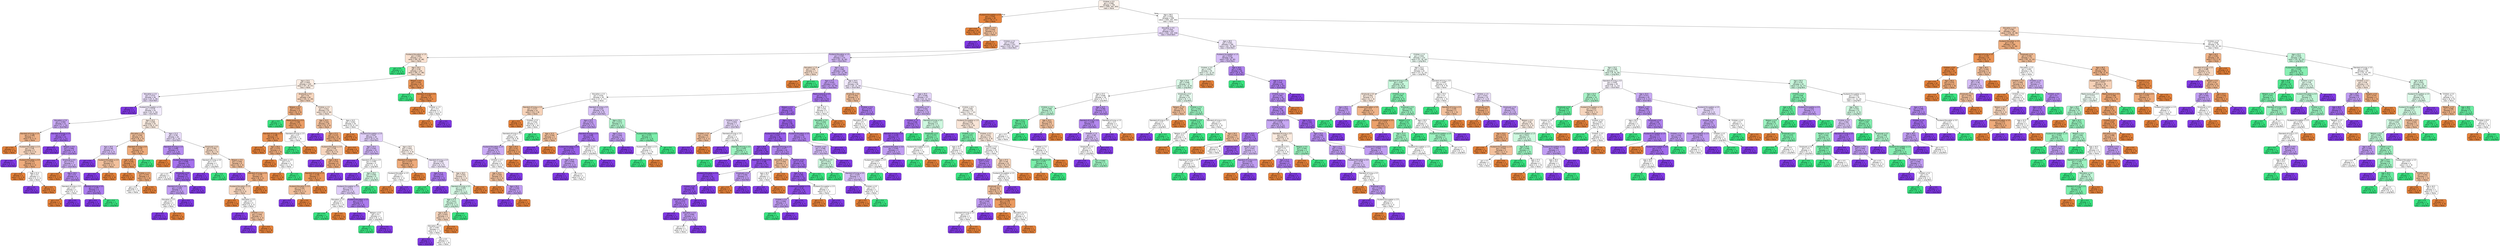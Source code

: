 digraph Tree {
node [shape=box, style="filled, rounded", color="black", fontname=helvetica] ;
edge [fontname=helvetica] ;
0 [label=<Children &le; 0.5<br/>gini = 0.646<br/>samples = 736<br/>value = [309, 164, 263]<br/>class = None>, fillcolor="#e5813919"] ;
1 [label=<Husband-Occupation &le; 3.5<br/>gini = 0.043<br/>samples = 46<br/>value = [45, 0, 1]<br/>class = None>, fillcolor="#e58139f9"] ;
0 -> 1 [labeldistance=2.5, labelangle=45, headlabel="True"] ;
2 [label=<gini = 0.0<br/>samples = 43<br/>value = [43, 0, 0]<br/>class = None>, fillcolor="#e58139ff"] ;
1 -> 2 ;
3 [label=<Religion &le; 0.5<br/>gini = 0.444<br/>samples = 3<br/>value = [2, 0, 1]<br/>class = None>, fillcolor="#e581397f"] ;
1 -> 3 ;
4 [label=<gini = 0.0<br/>samples = 1<br/>value = [0, 0, 1]<br/>class = Short-Term>, fillcolor="#8139e5ff"] ;
3 -> 4 ;
5 [label=<gini = 0.0<br/>samples = 2<br/>value = [2, 0, 0]<br/>class = None>, fillcolor="#e58139ff"] ;
3 -> 5 ;
6 [label=<Age &le; 38.5<br/>gini = 0.653<br/>samples = 690<br/>value = [264, 164, 262]<br/>class = None>, fillcolor="#e5813901"] ;
0 -> 6 [labeldistance=2.5, labelangle=-45, headlabel="False"] ;
7 [label=<Education &le; 3.5<br/>gini = 0.644<br/>samples = 507<br/>value = [161, 120, 226]<br/>class = Short-Term>, fillcolor="#8139e530"] ;
6 -> 7 ;
8 [label=<Children &le; 2.5<br/>gini = 0.619<br/>samples = 312<br/>value = [120, 50, 142]<br/>class = Short-Term>, fillcolor="#8139e51d"] ;
7 -> 8 ;
9 [label=<Husband-Education &le; 1.5<br/>gini = 0.602<br/>samples = 137<br/>value = [69, 20, 48]<br/>class = None>, fillcolor="#e581393c"] ;
8 -> 9 ;
10 [label=<gini = 0.0<br/>samples = 3<br/>value = [0, 3, 0]<br/>class = Long-Term>, fillcolor="#39e581ff"] ;
9 -> 10 ;
11 [label=<Age &le; 30.5<br/>gini = 0.59<br/>samples = 134<br/>value = [69, 17, 48]<br/>class = None>, fillcolor="#e581393e"] ;
9 -> 11 ;
12 [label=<Age &le; 23.5<br/>gini = 0.603<br/>samples = 120<br/>value = [57, 16, 47]<br/>class = None>, fillcolor="#e5813923"] ;
11 -> 12 ;
13 [label=<Education &le; 1.5<br/>gini = 0.573<br/>samples = 56<br/>value = [23, 5, 28]<br/>class = Short-Term>, fillcolor="#8139e527"] ;
12 -> 13 ;
14 [label=<gini = 0.0<br/>samples = 2<br/>value = [0, 0, 2]<br/>class = Short-Term>, fillcolor="#8139e5ff"] ;
13 -> 14 ;
15 [label=<Husband-Occupation &le; 2.5<br/>gini = 0.578<br/>samples = 54<br/>value = [23, 5, 26]<br/>class = Short-Term>, fillcolor="#8139e519"] ;
13 -> 15 ;
16 [label=<Education &le; 2.5<br/>gini = 0.503<br/>samples = 21<br/>value = [7, 1, 13]<br/>class = Short-Term>, fillcolor="#8139e56d"] ;
15 -> 16 ;
17 [label=<Standard-of-living &le; 2.5<br/>gini = 0.408<br/>samples = 7<br/>value = [5, 0, 2]<br/>class = None>, fillcolor="#e5813999"] ;
16 -> 17 ;
18 [label=<gini = 0.0<br/>samples = 2<br/>value = [2, 0, 0]<br/>class = None>, fillcolor="#e58139ff"] ;
17 -> 18 ;
19 [label=<Husband-Education &le; 2.5<br/>gini = 0.48<br/>samples = 5<br/>value = [3, 0, 2]<br/>class = None>, fillcolor="#e5813955"] ;
17 -> 19 ;
20 [label=<gini = 0.0<br/>samples = 1<br/>value = [0, 0, 1]<br/>class = Short-Term>, fillcolor="#8139e5ff"] ;
19 -> 20 ;
21 [label=<Husband-Education &le; 3.5<br/>gini = 0.375<br/>samples = 4<br/>value = [3, 0, 1]<br/>class = None>, fillcolor="#e58139aa"] ;
19 -> 21 ;
22 [label=<gini = 0.0<br/>samples = 2<br/>value = [2, 0, 0]<br/>class = None>, fillcolor="#e58139ff"] ;
21 -> 22 ;
23 [label=<Age &le; 21.0<br/>gini = 0.5<br/>samples = 2<br/>value = [1, 0, 1]<br/>class = None>, fillcolor="#e5813900"] ;
21 -> 23 ;
24 [label=<gini = 0.0<br/>samples = 1<br/>value = [0, 0, 1]<br/>class = Short-Term>, fillcolor="#8139e5ff"] ;
23 -> 24 ;
25 [label=<gini = 0.0<br/>samples = 1<br/>value = [1, 0, 0]<br/>class = None>, fillcolor="#e58139ff"] ;
23 -> 25 ;
26 [label=<Standard-of-living &le; 2.5<br/>gini = 0.357<br/>samples = 14<br/>value = [2, 1, 11]<br/>class = Short-Term>, fillcolor="#8139e5bf"] ;
16 -> 26 ;
27 [label=<gini = 0.0<br/>samples = 5<br/>value = [0, 0, 5]<br/>class = Short-Term>, fillcolor="#8139e5ff"] ;
26 -> 27 ;
28 [label=<Religion &le; 0.5<br/>gini = 0.494<br/>samples = 9<br/>value = [2, 1, 6]<br/>class = Short-Term>, fillcolor="#8139e592"] ;
26 -> 28 ;
29 [label=<gini = 0.0<br/>samples = 2<br/>value = [0, 0, 2]<br/>class = Short-Term>, fillcolor="#8139e5ff"] ;
28 -> 29 ;
30 [label=<Employed &le; 0.5<br/>gini = 0.571<br/>samples = 7<br/>value = [2, 1, 4]<br/>class = Short-Term>, fillcolor="#8139e566"] ;
28 -> 30 ;
31 [label=<gini = 0.0<br/>samples = 1<br/>value = [1, 0, 0]<br/>class = None>, fillcolor="#e58139ff"] ;
30 -> 31 ;
32 [label=<Age &le; 19.5<br/>gini = 0.5<br/>samples = 6<br/>value = [1, 1, 4]<br/>class = Short-Term>, fillcolor="#8139e599"] ;
30 -> 32 ;
33 [label=<Standard-of-living &le; 3.5<br/>gini = 0.5<br/>samples = 2<br/>value = [1, 0, 1]<br/>class = None>, fillcolor="#e5813900"] ;
32 -> 33 ;
34 [label=<gini = 0.0<br/>samples = 1<br/>value = [1, 0, 0]<br/>class = None>, fillcolor="#e58139ff"] ;
33 -> 34 ;
35 [label=<gini = 0.0<br/>samples = 1<br/>value = [0, 0, 1]<br/>class = Short-Term>, fillcolor="#8139e5ff"] ;
33 -> 35 ;
36 [label=<Standard-of-living &le; 3.5<br/>gini = 0.375<br/>samples = 4<br/>value = [0, 1, 3]<br/>class = Short-Term>, fillcolor="#8139e5aa"] ;
32 -> 36 ;
37 [label=<gini = 0.0<br/>samples = 3<br/>value = [0, 0, 3]<br/>class = Short-Term>, fillcolor="#8139e5ff"] ;
36 -> 37 ;
38 [label=<gini = 0.0<br/>samples = 1<br/>value = [0, 1, 0]<br/>class = Long-Term>, fillcolor="#39e581ff"] ;
36 -> 38 ;
39 [label=<Age &le; 20.5<br/>gini = 0.595<br/>samples = 33<br/>value = [16, 4, 13]<br/>class = None>, fillcolor="#e5813926"] ;
15 -> 39 ;
40 [label=<Education &le; 2.5<br/>gini = 0.544<br/>samples = 13<br/>value = [8, 2, 3]<br/>class = None>, fillcolor="#e5813980"] ;
39 -> 40 ;
41 [label=<Age &le; 18.5<br/>gini = 0.48<br/>samples = 5<br/>value = [2, 0, 3]<br/>class = Short-Term>, fillcolor="#8139e555"] ;
40 -> 41 ;
42 [label=<gini = 0.0<br/>samples = 2<br/>value = [0, 0, 2]<br/>class = Short-Term>, fillcolor="#8139e5ff"] ;
41 -> 42 ;
43 [label=<Husband-Education &le; 2.5<br/>gini = 0.444<br/>samples = 3<br/>value = [2, 0, 1]<br/>class = None>, fillcolor="#e581397f"] ;
41 -> 43 ;
44 [label=<gini = 0.0<br/>samples = 1<br/>value = [0, 0, 1]<br/>class = Short-Term>, fillcolor="#8139e5ff"] ;
43 -> 44 ;
45 [label=<gini = 0.0<br/>samples = 2<br/>value = [2, 0, 0]<br/>class = None>, fillcolor="#e58139ff"] ;
43 -> 45 ;
46 [label=<Standard-of-living &le; 3.5<br/>gini = 0.375<br/>samples = 8<br/>value = [6, 2, 0]<br/>class = None>, fillcolor="#e58139aa"] ;
40 -> 46 ;
47 [label=<Age &le; 19.0<br/>gini = 0.245<br/>samples = 7<br/>value = [6, 1, 0]<br/>class = None>, fillcolor="#e58139d4"] ;
46 -> 47 ;
48 [label=<gini = 0.0<br/>samples = 3<br/>value = [3, 0, 0]<br/>class = None>, fillcolor="#e58139ff"] ;
47 -> 48 ;
49 [label=<Children &le; 1.5<br/>gini = 0.375<br/>samples = 4<br/>value = [3, 1, 0]<br/>class = None>, fillcolor="#e58139aa"] ;
47 -> 49 ;
50 [label=<gini = 0.5<br/>samples = 2<br/>value = [1, 1, 0]<br/>class = None>, fillcolor="#e5813900"] ;
49 -> 50 ;
51 [label=<gini = 0.0<br/>samples = 2<br/>value = [2, 0, 0]<br/>class = None>, fillcolor="#e58139ff"] ;
49 -> 51 ;
52 [label=<gini = 0.0<br/>samples = 1<br/>value = [0, 1, 0]<br/>class = Long-Term>, fillcolor="#39e581ff"] ;
46 -> 52 ;
53 [label=<Age &le; 21.5<br/>gini = 0.58<br/>samples = 20<br/>value = [8, 2, 10]<br/>class = Short-Term>, fillcolor="#8139e52a"] ;
39 -> 53 ;
54 [label=<Standard-of-living &le; 1.5<br/>gini = 0.494<br/>samples = 9<br/>value = [2, 1, 6]<br/>class = Short-Term>, fillcolor="#8139e592"] ;
53 -> 54 ;
55 [label=<gini = 0.0<br/>samples = 1<br/>value = [1, 0, 0]<br/>class = None>, fillcolor="#e58139ff"] ;
54 -> 55 ;
56 [label=<Husband-Education &le; 2.5<br/>gini = 0.406<br/>samples = 8<br/>value = [1, 1, 6]<br/>class = Short-Term>, fillcolor="#8139e5b6"] ;
54 -> 56 ;
57 [label=<gini = 0.5<br/>samples = 2<br/>value = [0, 1, 1]<br/>class = Long-Term>, fillcolor="#39e58100"] ;
56 -> 57 ;
58 [label=<Employed &le; 0.5<br/>gini = 0.278<br/>samples = 6<br/>value = [1, 0, 5]<br/>class = Short-Term>, fillcolor="#8139e5cc"] ;
56 -> 58 ;
59 [label=<Standard-of-living &le; 3.0<br/>gini = 0.444<br/>samples = 3<br/>value = [1, 0, 2]<br/>class = Short-Term>, fillcolor="#8139e57f"] ;
58 -> 59 ;
60 [label=<Education &le; 2.5<br/>gini = 0.5<br/>samples = 2<br/>value = [1, 0, 1]<br/>class = None>, fillcolor="#e5813900"] ;
59 -> 60 ;
61 [label=<gini = 0.0<br/>samples = 1<br/>value = [0, 0, 1]<br/>class = Short-Term>, fillcolor="#8139e5ff"] ;
60 -> 61 ;
62 [label=<gini = 0.0<br/>samples = 1<br/>value = [1, 0, 0]<br/>class = None>, fillcolor="#e58139ff"] ;
60 -> 62 ;
63 [label=<gini = 0.0<br/>samples = 1<br/>value = [0, 0, 1]<br/>class = Short-Term>, fillcolor="#8139e5ff"] ;
59 -> 63 ;
64 [label=<gini = 0.0<br/>samples = 3<br/>value = [0, 0, 3]<br/>class = Short-Term>, fillcolor="#8139e5ff"] ;
58 -> 64 ;
65 [label=<Employed &le; 0.5<br/>gini = 0.562<br/>samples = 11<br/>value = [6, 1, 4]<br/>class = None>, fillcolor="#e5813949"] ;
53 -> 65 ;
66 [label=<Standard-of-living &le; 3.0<br/>gini = 0.5<br/>samples = 2<br/>value = [0, 1, 1]<br/>class = Long-Term>, fillcolor="#39e58100"] ;
65 -> 66 ;
67 [label=<gini = 0.0<br/>samples = 1<br/>value = [0, 0, 1]<br/>class = Short-Term>, fillcolor="#8139e5ff"] ;
66 -> 67 ;
68 [label=<gini = 0.0<br/>samples = 1<br/>value = [0, 1, 0]<br/>class = Long-Term>, fillcolor="#39e581ff"] ;
66 -> 68 ;
69 [label=<Religion &le; 0.5<br/>gini = 0.444<br/>samples = 9<br/>value = [6, 0, 3]<br/>class = None>, fillcolor="#e581397f"] ;
65 -> 69 ;
70 [label=<gini = 0.0<br/>samples = 1<br/>value = [0, 0, 1]<br/>class = Short-Term>, fillcolor="#8139e5ff"] ;
69 -> 70 ;
71 [label=<Standard-of-living &le; 3.5<br/>gini = 0.375<br/>samples = 8<br/>value = [6, 0, 2]<br/>class = None>, fillcolor="#e58139aa"] ;
69 -> 71 ;
72 [label=<Husband-Education &le; 2.5<br/>gini = 0.48<br/>samples = 5<br/>value = [3, 0, 2]<br/>class = None>, fillcolor="#e5813955"] ;
71 -> 72 ;
73 [label=<gini = 0.0<br/>samples = 1<br/>value = [1, 0, 0]<br/>class = None>, fillcolor="#e58139ff"] ;
72 -> 73 ;
74 [label=<Education &le; 2.5<br/>gini = 0.5<br/>samples = 4<br/>value = [2, 0, 2]<br/>class = None>, fillcolor="#e5813900"] ;
72 -> 74 ;
75 [label=<gini = 0.0<br/>samples = 1<br/>value = [0, 0, 1]<br/>class = Short-Term>, fillcolor="#8139e5ff"] ;
74 -> 75 ;
76 [label=<Children &le; 1.5<br/>gini = 0.444<br/>samples = 3<br/>value = [2, 0, 1]<br/>class = None>, fillcolor="#e581397f"] ;
74 -> 76 ;
77 [label=<gini = 0.0<br/>samples = 1<br/>value = [0, 0, 1]<br/>class = Short-Term>, fillcolor="#8139e5ff"] ;
76 -> 77 ;
78 [label=<gini = 0.0<br/>samples = 2<br/>value = [2, 0, 0]<br/>class = None>, fillcolor="#e58139ff"] ;
76 -> 78 ;
79 [label=<gini = 0.0<br/>samples = 3<br/>value = [3, 0, 0]<br/>class = None>, fillcolor="#e58139ff"] ;
71 -> 79 ;
80 [label=<Employed &le; 0.5<br/>gini = 0.6<br/>samples = 64<br/>value = [34, 11, 19]<br/>class = None>, fillcolor="#e5813955"] ;
12 -> 80 ;
81 [label=<Religion &le; 0.5<br/>gini = 0.375<br/>samples = 12<br/>value = [9, 3, 0]<br/>class = None>, fillcolor="#e58139aa"] ;
80 -> 81 ;
82 [label=<gini = 0.0<br/>samples = 1<br/>value = [0, 1, 0]<br/>class = Long-Term>, fillcolor="#39e581ff"] ;
81 -> 82 ;
83 [label=<Media-exposure &le; 0.5<br/>gini = 0.298<br/>samples = 11<br/>value = [9, 2, 0]<br/>class = None>, fillcolor="#e58139c6"] ;
81 -> 83 ;
84 [label=<Standard-of-living &le; 3.5<br/>gini = 0.198<br/>samples = 9<br/>value = [8, 1, 0]<br/>class = None>, fillcolor="#e58139df"] ;
83 -> 84 ;
85 [label=<gini = 0.0<br/>samples = 5<br/>value = [5, 0, 0]<br/>class = None>, fillcolor="#e58139ff"] ;
84 -> 85 ;
86 [label=<Age &le; 26.0<br/>gini = 0.375<br/>samples = 4<br/>value = [3, 1, 0]<br/>class = None>, fillcolor="#e58139aa"] ;
84 -> 86 ;
87 [label=<gini = 0.0<br/>samples = 2<br/>value = [2, 0, 0]<br/>class = None>, fillcolor="#e58139ff"] ;
86 -> 87 ;
88 [label=<Education &le; 2.5<br/>gini = 0.5<br/>samples = 2<br/>value = [1, 1, 0]<br/>class = None>, fillcolor="#e5813900"] ;
86 -> 88 ;
89 [label=<gini = 0.0<br/>samples = 1<br/>value = [1, 0, 0]<br/>class = None>, fillcolor="#e58139ff"] ;
88 -> 89 ;
90 [label=<gini = 0.0<br/>samples = 1<br/>value = [0, 1, 0]<br/>class = Long-Term>, fillcolor="#39e581ff"] ;
88 -> 90 ;
91 [label=<Standard-of-living &le; 2.5<br/>gini = 0.5<br/>samples = 2<br/>value = [1, 1, 0]<br/>class = None>, fillcolor="#e5813900"] ;
83 -> 91 ;
92 [label=<gini = 0.0<br/>samples = 1<br/>value = [0, 1, 0]<br/>class = Long-Term>, fillcolor="#39e581ff"] ;
91 -> 92 ;
93 [label=<gini = 0.0<br/>samples = 1<br/>value = [1, 0, 0]<br/>class = None>, fillcolor="#e58139ff"] ;
91 -> 93 ;
94 [label=<Children &le; 1.5<br/>gini = 0.612<br/>samples = 52<br/>value = [25, 8, 19]<br/>class = None>, fillcolor="#e581392e"] ;
80 -> 94 ;
95 [label=<Age &le; 24.5<br/>gini = 0.444<br/>samples = 18<br/>value = [12, 0, 6]<br/>class = None>, fillcolor="#e581397f"] ;
94 -> 95 ;
96 [label=<gini = 0.0<br/>samples = 2<br/>value = [0, 0, 2]<br/>class = Short-Term>, fillcolor="#8139e5ff"] ;
95 -> 96 ;
97 [label=<Age &le; 27.5<br/>gini = 0.375<br/>samples = 16<br/>value = [12, 0, 4]<br/>class = None>, fillcolor="#e58139aa"] ;
95 -> 97 ;
98 [label=<Husband-Education &le; 2.5<br/>gini = 0.48<br/>samples = 10<br/>value = [6, 0, 4]<br/>class = None>, fillcolor="#e5813955"] ;
97 -> 98 ;
99 [label=<gini = 0.0<br/>samples = 2<br/>value = [0, 0, 2]<br/>class = Short-Term>, fillcolor="#8139e5ff"] ;
98 -> 99 ;
100 [label=<Age &le; 26.5<br/>gini = 0.375<br/>samples = 8<br/>value = [6, 0, 2]<br/>class = None>, fillcolor="#e58139aa"] ;
98 -> 100 ;
101 [label=<Standard-of-living &le; 1.5<br/>gini = 0.245<br/>samples = 7<br/>value = [6, 0, 1]<br/>class = None>, fillcolor="#e58139d4"] ;
100 -> 101 ;
102 [label=<Husband-Education &le; 3.5<br/>gini = 0.444<br/>samples = 3<br/>value = [2, 0, 1]<br/>class = None>, fillcolor="#e581397f"] ;
101 -> 102 ;
103 [label=<gini = 0.0<br/>samples = 1<br/>value = [0, 0, 1]<br/>class = Short-Term>, fillcolor="#8139e5ff"] ;
102 -> 103 ;
104 [label=<gini = 0.0<br/>samples = 2<br/>value = [2, 0, 0]<br/>class = None>, fillcolor="#e58139ff"] ;
102 -> 104 ;
105 [label=<gini = 0.0<br/>samples = 4<br/>value = [4, 0, 0]<br/>class = None>, fillcolor="#e58139ff"] ;
101 -> 105 ;
106 [label=<gini = 0.0<br/>samples = 1<br/>value = [0, 0, 1]<br/>class = Short-Term>, fillcolor="#8139e5ff"] ;
100 -> 106 ;
107 [label=<gini = 0.0<br/>samples = 6<br/>value = [6, 0, 0]<br/>class = None>, fillcolor="#e58139ff"] ;
97 -> 107 ;
108 [label=<Age &le; 24.5<br/>gini = 0.652<br/>samples = 34<br/>value = [13, 8, 13]<br/>class = None>, fillcolor="#e5813900"] ;
94 -> 108 ;
109 [label=<gini = 0.0<br/>samples = 5<br/>value = [5, 0, 0]<br/>class = None>, fillcolor="#e58139ff"] ;
108 -> 109 ;
110 [label=<Husband-Occupation &le; 2.5<br/>gini = 0.647<br/>samples = 29<br/>value = [8, 8, 13]<br/>class = Short-Term>, fillcolor="#8139e53d"] ;
108 -> 110 ;
111 [label=<Age &le; 25.5<br/>gini = 0.542<br/>samples = 12<br/>value = [1, 4, 7]<br/>class = Short-Term>, fillcolor="#8139e560"] ;
110 -> 111 ;
112 [label=<gini = 0.0<br/>samples = 3<br/>value = [0, 0, 3]<br/>class = Short-Term>, fillcolor="#8139e5ff"] ;
111 -> 112 ;
113 [label=<Standard-of-living &le; 2.5<br/>gini = 0.593<br/>samples = 9<br/>value = [1, 4, 4]<br/>class = Long-Term>, fillcolor="#39e58100"] ;
111 -> 113 ;
114 [label=<gini = 0.0<br/>samples = 1<br/>value = [0, 0, 1]<br/>class = Short-Term>, fillcolor="#8139e5ff"] ;
113 -> 114 ;
115 [label=<Age &le; 29.0<br/>gini = 0.594<br/>samples = 8<br/>value = [1, 4, 3]<br/>class = Long-Term>, fillcolor="#39e58133"] ;
113 -> 115 ;
116 [label=<Husband-Occupation &le; 1.5<br/>gini = 0.611<br/>samples = 6<br/>value = [1, 2, 3]<br/>class = Short-Term>, fillcolor="#8139e540"] ;
115 -> 116 ;
117 [label=<Education &le; 2.5<br/>gini = 0.5<br/>samples = 2<br/>value = [1, 1, 0]<br/>class = None>, fillcolor="#e5813900"] ;
116 -> 117 ;
118 [label=<gini = 0.0<br/>samples = 1<br/>value = [0, 1, 0]<br/>class = Long-Term>, fillcolor="#39e581ff"] ;
117 -> 118 ;
119 [label=<gini = 0.0<br/>samples = 1<br/>value = [1, 0, 0]<br/>class = None>, fillcolor="#e58139ff"] ;
117 -> 119 ;
120 [label=<Husband-Education &le; 3.5<br/>gini = 0.375<br/>samples = 4<br/>value = [0, 1, 3]<br/>class = Short-Term>, fillcolor="#8139e5aa"] ;
116 -> 120 ;
121 [label=<gini = 0.0<br/>samples = 2<br/>value = [0, 0, 2]<br/>class = Short-Term>, fillcolor="#8139e5ff"] ;
120 -> 121 ;
122 [label=<Religion &le; 0.5<br/>gini = 0.5<br/>samples = 2<br/>value = [0, 1, 1]<br/>class = Long-Term>, fillcolor="#39e58100"] ;
120 -> 122 ;
123 [label=<gini = 0.0<br/>samples = 1<br/>value = [0, 1, 0]<br/>class = Long-Term>, fillcolor="#39e581ff"] ;
122 -> 123 ;
124 [label=<gini = 0.0<br/>samples = 1<br/>value = [0, 0, 1]<br/>class = Short-Term>, fillcolor="#8139e5ff"] ;
122 -> 124 ;
125 [label=<gini = 0.0<br/>samples = 2<br/>value = [0, 2, 0]<br/>class = Long-Term>, fillcolor="#39e581ff"] ;
115 -> 125 ;
126 [label=<Age &le; 25.5<br/>gini = 0.651<br/>samples = 17<br/>value = [7, 4, 6]<br/>class = None>, fillcolor="#e5813917"] ;
110 -> 126 ;
127 [label=<Standard-of-living &le; 1.5<br/>gini = 0.375<br/>samples = 4<br/>value = [3, 0, 1]<br/>class = None>, fillcolor="#e58139aa"] ;
126 -> 127 ;
128 [label=<Husband-Education &le; 2.5<br/>gini = 0.5<br/>samples = 2<br/>value = [1, 0, 1]<br/>class = None>, fillcolor="#e5813900"] ;
127 -> 128 ;
129 [label=<gini = 0.0<br/>samples = 1<br/>value = [1, 0, 0]<br/>class = None>, fillcolor="#e58139ff"] ;
128 -> 129 ;
130 [label=<gini = 0.0<br/>samples = 1<br/>value = [0, 0, 1]<br/>class = Short-Term>, fillcolor="#8139e5ff"] ;
128 -> 130 ;
131 [label=<gini = 0.0<br/>samples = 2<br/>value = [2, 0, 0]<br/>class = None>, fillcolor="#e58139ff"] ;
127 -> 131 ;
132 [label=<Standard-of-living &le; 2.5<br/>gini = 0.663<br/>samples = 13<br/>value = [4, 4, 5]<br/>class = Short-Term>, fillcolor="#8139e51c"] ;
126 -> 132 ;
133 [label=<Age &le; 27.5<br/>gini = 0.375<br/>samples = 4<br/>value = [0, 1, 3]<br/>class = Short-Term>, fillcolor="#8139e5aa"] ;
132 -> 133 ;
134 [label=<gini = 0.0<br/>samples = 1<br/>value = [0, 1, 0]<br/>class = Long-Term>, fillcolor="#39e581ff"] ;
133 -> 134 ;
135 [label=<gini = 0.0<br/>samples = 3<br/>value = [0, 0, 3]<br/>class = Short-Term>, fillcolor="#8139e5ff"] ;
133 -> 135 ;
136 [label=<Age &le; 28.5<br/>gini = 0.642<br/>samples = 9<br/>value = [4, 3, 2]<br/>class = None>, fillcolor="#e581392a"] ;
132 -> 136 ;
137 [label=<Standard-of-living &le; 3.5<br/>gini = 0.653<br/>samples = 7<br/>value = [2, 3, 2]<br/>class = Long-Term>, fillcolor="#39e58133"] ;
136 -> 137 ;
138 [label=<Age &le; 27.5<br/>gini = 0.611<br/>samples = 6<br/>value = [2, 3, 1]<br/>class = Long-Term>, fillcolor="#39e58140"] ;
137 -> 138 ;
139 [label=<Age &le; 26.5<br/>gini = 0.625<br/>samples = 4<br/>value = [2, 1, 1]<br/>class = None>, fillcolor="#e5813955"] ;
138 -> 139 ;
140 [label=<Education &le; 2.5<br/>gini = 0.667<br/>samples = 3<br/>value = [1, 1, 1]<br/>class = None>, fillcolor="#e5813900"] ;
139 -> 140 ;
141 [label=<gini = 0.0<br/>samples = 1<br/>value = [0, 0, 1]<br/>class = Short-Term>, fillcolor="#8139e5ff"] ;
140 -> 141 ;
142 [label=<gini = 0.5<br/>samples = 2<br/>value = [1, 1, 0]<br/>class = None>, fillcolor="#e5813900"] ;
140 -> 142 ;
143 [label=<gini = 0.0<br/>samples = 1<br/>value = [1, 0, 0]<br/>class = None>, fillcolor="#e58139ff"] ;
139 -> 143 ;
144 [label=<gini = 0.0<br/>samples = 2<br/>value = [0, 2, 0]<br/>class = Long-Term>, fillcolor="#39e581ff"] ;
138 -> 144 ;
145 [label=<gini = 0.0<br/>samples = 1<br/>value = [0, 0, 1]<br/>class = Short-Term>, fillcolor="#8139e5ff"] ;
137 -> 145 ;
146 [label=<gini = 0.0<br/>samples = 2<br/>value = [2, 0, 0]<br/>class = None>, fillcolor="#e58139ff"] ;
136 -> 146 ;
147 [label=<Religion &le; 0.5<br/>gini = 0.255<br/>samples = 14<br/>value = [12, 1, 1]<br/>class = None>, fillcolor="#e58139d8"] ;
11 -> 147 ;
148 [label=<gini = 0.0<br/>samples = 1<br/>value = [0, 1, 0]<br/>class = Long-Term>, fillcolor="#39e581ff"] ;
147 -> 148 ;
149 [label=<Standard-of-living &le; 3.5<br/>gini = 0.142<br/>samples = 13<br/>value = [12, 0, 1]<br/>class = None>, fillcolor="#e58139ea"] ;
147 -> 149 ;
150 [label=<gini = 0.0<br/>samples = 11<br/>value = [11, 0, 0]<br/>class = None>, fillcolor="#e58139ff"] ;
149 -> 150 ;
151 [label=<Children &le; 1.5<br/>gini = 0.5<br/>samples = 2<br/>value = [1, 0, 1]<br/>class = None>, fillcolor="#e5813900"] ;
149 -> 151 ;
152 [label=<gini = 0.0<br/>samples = 1<br/>value = [1, 0, 0]<br/>class = None>, fillcolor="#e58139ff"] ;
151 -> 152 ;
153 [label=<gini = 0.0<br/>samples = 1<br/>value = [0, 0, 1]<br/>class = Short-Term>, fillcolor="#8139e5ff"] ;
151 -> 153 ;
154 [label=<Husband-Education &le; 1.5<br/>gini = 0.597<br/>samples = 175<br/>value = [51, 30, 94]<br/>class = Short-Term>, fillcolor="#8139e558"] ;
8 -> 154 ;
155 [label=<Education &le; 1.5<br/>gini = 0.49<br/>samples = 7<br/>value = [4, 3, 0]<br/>class = None>, fillcolor="#e5813940"] ;
154 -> 155 ;
156 [label=<gini = 0.0<br/>samples = 4<br/>value = [4, 0, 0]<br/>class = None>, fillcolor="#e58139ff"] ;
155 -> 156 ;
157 [label=<gini = 0.0<br/>samples = 3<br/>value = [0, 3, 0]<br/>class = Long-Term>, fillcolor="#39e581ff"] ;
155 -> 157 ;
158 [label=<Age &le; 33.5<br/>gini = 0.583<br/>samples = 168<br/>value = [47, 27, 94]<br/>class = Short-Term>, fillcolor="#8139e563"] ;
154 -> 158 ;
159 [label=<Age &le; 27.5<br/>gini = 0.533<br/>samples = 112<br/>value = [27, 15, 70]<br/>class = Short-Term>, fillcolor="#8139e581"] ;
158 -> 159 ;
160 [label=<Education &le; 2.5<br/>gini = 0.616<br/>samples = 40<br/>value = [17, 6, 17]<br/>class = None>, fillcolor="#e5813900"] ;
159 -> 160 ;
161 [label=<Standard-of-living &le; 1.5<br/>gini = 0.517<br/>samples = 22<br/>value = [13, 1, 8]<br/>class = None>, fillcolor="#e581395b"] ;
160 -> 161 ;
162 [label=<gini = 0.0<br/>samples = 5<br/>value = [5, 0, 0]<br/>class = None>, fillcolor="#e58139ff"] ;
161 -> 162 ;
163 [label=<Children &le; 5.5<br/>gini = 0.554<br/>samples = 17<br/>value = [8, 1, 8]<br/>class = None>, fillcolor="#e5813900"] ;
161 -> 163 ;
164 [label=<Standard-of-living &le; 3.5<br/>gini = 0.5<br/>samples = 16<br/>value = [8, 0, 8]<br/>class = None>, fillcolor="#e5813900"] ;
163 -> 164 ;
165 [label=<Husband-Education &le; 2.5<br/>gini = 0.463<br/>samples = 11<br/>value = [4, 0, 7]<br/>class = Short-Term>, fillcolor="#8139e56d"] ;
164 -> 165 ;
166 [label=<gini = 0.0<br/>samples = 3<br/>value = [0, 0, 3]<br/>class = Short-Term>, fillcolor="#8139e5ff"] ;
165 -> 166 ;
167 [label=<Children &le; 4.5<br/>gini = 0.5<br/>samples = 8<br/>value = [4, 0, 4]<br/>class = None>, fillcolor="#e5813900"] ;
165 -> 167 ;
168 [label=<Age &le; 24.5<br/>gini = 0.444<br/>samples = 6<br/>value = [4, 0, 2]<br/>class = None>, fillcolor="#e581397f"] ;
167 -> 168 ;
169 [label=<gini = 0.0<br/>samples = 3<br/>value = [3, 0, 0]<br/>class = None>, fillcolor="#e58139ff"] ;
168 -> 169 ;
170 [label=<Age &le; 26.0<br/>gini = 0.444<br/>samples = 3<br/>value = [1, 0, 2]<br/>class = Short-Term>, fillcolor="#8139e57f"] ;
168 -> 170 ;
171 [label=<gini = 0.0<br/>samples = 2<br/>value = [0, 0, 2]<br/>class = Short-Term>, fillcolor="#8139e5ff"] ;
170 -> 171 ;
172 [label=<gini = 0.0<br/>samples = 1<br/>value = [1, 0, 0]<br/>class = None>, fillcolor="#e58139ff"] ;
170 -> 172 ;
173 [label=<gini = 0.0<br/>samples = 2<br/>value = [0, 0, 2]<br/>class = Short-Term>, fillcolor="#8139e5ff"] ;
167 -> 173 ;
174 [label=<Age &le; 25.5<br/>gini = 0.32<br/>samples = 5<br/>value = [4, 0, 1]<br/>class = None>, fillcolor="#e58139bf"] ;
164 -> 174 ;
175 [label=<gini = 0.0<br/>samples = 4<br/>value = [4, 0, 0]<br/>class = None>, fillcolor="#e58139ff"] ;
174 -> 175 ;
176 [label=<gini = 0.0<br/>samples = 1<br/>value = [0, 0, 1]<br/>class = Short-Term>, fillcolor="#8139e5ff"] ;
174 -> 176 ;
177 [label=<gini = 0.0<br/>samples = 1<br/>value = [0, 1, 0]<br/>class = Long-Term>, fillcolor="#39e581ff"] ;
163 -> 177 ;
178 [label=<Standard-of-living &le; 3.5<br/>gini = 0.623<br/>samples = 18<br/>value = [4, 5, 9]<br/>class = Short-Term>, fillcolor="#8139e54e"] ;
160 -> 178 ;
179 [label=<Age &le; 23.5<br/>gini = 0.512<br/>samples = 11<br/>value = [3, 1, 7]<br/>class = Short-Term>, fillcolor="#8139e580"] ;
178 -> 179 ;
180 [label=<Age &le; 22.5<br/>gini = 0.444<br/>samples = 3<br/>value = [2, 0, 1]<br/>class = None>, fillcolor="#e581397f"] ;
179 -> 180 ;
181 [label=<gini = 0.0<br/>samples = 1<br/>value = [0, 0, 1]<br/>class = Short-Term>, fillcolor="#8139e5ff"] ;
180 -> 181 ;
182 [label=<gini = 0.0<br/>samples = 2<br/>value = [2, 0, 0]<br/>class = None>, fillcolor="#e58139ff"] ;
180 -> 182 ;
183 [label=<Standard-of-living &le; 2.5<br/>gini = 0.406<br/>samples = 8<br/>value = [1, 1, 6]<br/>class = Short-Term>, fillcolor="#8139e5b6"] ;
179 -> 183 ;
184 [label=<Husband-Education &le; 3.5<br/>gini = 0.278<br/>samples = 6<br/>value = [1, 0, 5]<br/>class = Short-Term>, fillcolor="#8139e5cc"] ;
183 -> 184 ;
185 [label=<gini = 0.0<br/>samples = 3<br/>value = [0, 0, 3]<br/>class = Short-Term>, fillcolor="#8139e5ff"] ;
184 -> 185 ;
186 [label=<Age &le; 25.0<br/>gini = 0.444<br/>samples = 3<br/>value = [1, 0, 2]<br/>class = Short-Term>, fillcolor="#8139e57f"] ;
184 -> 186 ;
187 [label=<gini = 0.0<br/>samples = 1<br/>value = [0, 0, 1]<br/>class = Short-Term>, fillcolor="#8139e5ff"] ;
186 -> 187 ;
188 [label=<gini = 0.5<br/>samples = 2<br/>value = [1, 0, 1]<br/>class = None>, fillcolor="#e5813900"] ;
186 -> 188 ;
189 [label=<Children &le; 3.5<br/>gini = 0.5<br/>samples = 2<br/>value = [0, 1, 1]<br/>class = Long-Term>, fillcolor="#39e58100"] ;
183 -> 189 ;
190 [label=<gini = 0.0<br/>samples = 1<br/>value = [0, 1, 0]<br/>class = Long-Term>, fillcolor="#39e581ff"] ;
189 -> 190 ;
191 [label=<gini = 0.0<br/>samples = 1<br/>value = [0, 0, 1]<br/>class = Short-Term>, fillcolor="#8139e5ff"] ;
189 -> 191 ;
192 [label=<Age &le; 25.5<br/>gini = 0.571<br/>samples = 7<br/>value = [1, 4, 2]<br/>class = Long-Term>, fillcolor="#39e58166"] ;
178 -> 192 ;
193 [label=<Age &le; 22.5<br/>gini = 0.444<br/>samples = 3<br/>value = [0, 1, 2]<br/>class = Short-Term>, fillcolor="#8139e57f"] ;
192 -> 193 ;
194 [label=<gini = 0.0<br/>samples = 1<br/>value = [0, 1, 0]<br/>class = Long-Term>, fillcolor="#39e581ff"] ;
193 -> 194 ;
195 [label=<gini = 0.0<br/>samples = 2<br/>value = [0, 0, 2]<br/>class = Short-Term>, fillcolor="#8139e5ff"] ;
193 -> 195 ;
196 [label=<Husband-Education &le; 3.5<br/>gini = 0.375<br/>samples = 4<br/>value = [1, 3, 0]<br/>class = Long-Term>, fillcolor="#39e581aa"] ;
192 -> 196 ;
197 [label=<Husband-Education &le; 2.5<br/>gini = 0.5<br/>samples = 2<br/>value = [1, 1, 0]<br/>class = None>, fillcolor="#e5813900"] ;
196 -> 197 ;
198 [label=<gini = 0.0<br/>samples = 1<br/>value = [0, 1, 0]<br/>class = Long-Term>, fillcolor="#39e581ff"] ;
197 -> 198 ;
199 [label=<gini = 0.0<br/>samples = 1<br/>value = [1, 0, 0]<br/>class = None>, fillcolor="#e58139ff"] ;
197 -> 199 ;
200 [label=<gini = 0.0<br/>samples = 2<br/>value = [0, 2, 0]<br/>class = Long-Term>, fillcolor="#39e581ff"] ;
196 -> 200 ;
201 [label=<Media-exposure &le; 0.5<br/>gini = 0.423<br/>samples = 72<br/>value = [10, 9, 53]<br/>class = Short-Term>, fillcolor="#8139e5b1"] ;
159 -> 201 ;
202 [label=<Religion &le; 0.5<br/>gini = 0.372<br/>samples = 67<br/>value = [8, 7, 52]<br/>class = Short-Term>, fillcolor="#8139e5be"] ;
201 -> 202 ;
203 [label=<Children &le; 4.5<br/>gini = 0.653<br/>samples = 7<br/>value = [2, 2, 3]<br/>class = Short-Term>, fillcolor="#8139e533"] ;
202 -> 203 ;
204 [label=<Children &le; 3.5<br/>gini = 0.444<br/>samples = 3<br/>value = [2, 0, 1]<br/>class = None>, fillcolor="#e581397f"] ;
203 -> 204 ;
205 [label=<gini = 0.0<br/>samples = 1<br/>value = [0, 0, 1]<br/>class = Short-Term>, fillcolor="#8139e5ff"] ;
204 -> 205 ;
206 [label=<gini = 0.0<br/>samples = 2<br/>value = [2, 0, 0]<br/>class = None>, fillcolor="#e58139ff"] ;
204 -> 206 ;
207 [label=<Standard-of-living &le; 2.0<br/>gini = 0.5<br/>samples = 4<br/>value = [0, 2, 2]<br/>class = Long-Term>, fillcolor="#39e58100"] ;
203 -> 207 ;
208 [label=<gini = 0.0<br/>samples = 1<br/>value = [0, 0, 1]<br/>class = Short-Term>, fillcolor="#8139e5ff"] ;
207 -> 208 ;
209 [label=<Standard-of-living &le; 3.5<br/>gini = 0.444<br/>samples = 3<br/>value = [0, 2, 1]<br/>class = Long-Term>, fillcolor="#39e5817f"] ;
207 -> 209 ;
210 [label=<gini = 0.0<br/>samples = 2<br/>value = [0, 2, 0]<br/>class = Long-Term>, fillcolor="#39e581ff"] ;
209 -> 210 ;
211 [label=<gini = 0.0<br/>samples = 1<br/>value = [0, 0, 1]<br/>class = Short-Term>, fillcolor="#8139e5ff"] ;
209 -> 211 ;
212 [label=<Age &le; 32.5<br/>gini = 0.316<br/>samples = 60<br/>value = [6, 5, 49]<br/>class = Short-Term>, fillcolor="#8139e5cb"] ;
202 -> 212 ;
213 [label=<Husband-Education &le; 3.5<br/>gini = 0.267<br/>samples = 46<br/>value = [5, 2, 39]<br/>class = Short-Term>, fillcolor="#8139e5d3"] ;
212 -> 213 ;
214 [label=<Age &le; 29.5<br/>gini = 0.124<br/>samples = 30<br/>value = [2, 0, 28]<br/>class = Short-Term>, fillcolor="#8139e5ed"] ;
213 -> 214 ;
215 [label=<gini = 0.0<br/>samples = 11<br/>value = [0, 0, 11]<br/>class = Short-Term>, fillcolor="#8139e5ff"] ;
214 -> 215 ;
216 [label=<Standard-of-living &le; 3.5<br/>gini = 0.188<br/>samples = 19<br/>value = [2, 0, 17]<br/>class = Short-Term>, fillcolor="#8139e5e1"] ;
214 -> 216 ;
217 [label=<Husband-Education &le; 2.5<br/>gini = 0.117<br/>samples = 16<br/>value = [1, 0, 15]<br/>class = Short-Term>, fillcolor="#8139e5ee"] ;
216 -> 217 ;
218 [label=<Children &le; 4.5<br/>gini = 0.198<br/>samples = 9<br/>value = [1, 0, 8]<br/>class = Short-Term>, fillcolor="#8139e5df"] ;
217 -> 218 ;
219 [label=<Education &le; 1.5<br/>gini = 0.375<br/>samples = 4<br/>value = [1, 0, 3]<br/>class = Short-Term>, fillcolor="#8139e5aa"] ;
218 -> 219 ;
220 [label=<gini = 0.0<br/>samples = 1<br/>value = [0, 0, 1]<br/>class = Short-Term>, fillcolor="#8139e5ff"] ;
219 -> 220 ;
221 [label=<Education &le; 2.5<br/>gini = 0.444<br/>samples = 3<br/>value = [1, 0, 2]<br/>class = Short-Term>, fillcolor="#8139e57f"] ;
219 -> 221 ;
222 [label=<gini = 0.5<br/>samples = 2<br/>value = [1, 0, 1]<br/>class = None>, fillcolor="#e5813900"] ;
221 -> 222 ;
223 [label=<gini = 0.0<br/>samples = 1<br/>value = [0, 0, 1]<br/>class = Short-Term>, fillcolor="#8139e5ff"] ;
221 -> 223 ;
224 [label=<gini = 0.0<br/>samples = 5<br/>value = [0, 0, 5]<br/>class = Short-Term>, fillcolor="#8139e5ff"] ;
218 -> 224 ;
225 [label=<gini = 0.0<br/>samples = 7<br/>value = [0, 0, 7]<br/>class = Short-Term>, fillcolor="#8139e5ff"] ;
217 -> 225 ;
226 [label=<Employed &le; 0.5<br/>gini = 0.444<br/>samples = 3<br/>value = [1, 0, 2]<br/>class = Short-Term>, fillcolor="#8139e57f"] ;
216 -> 226 ;
227 [label=<gini = 0.0<br/>samples = 1<br/>value = [1, 0, 0]<br/>class = None>, fillcolor="#e58139ff"] ;
226 -> 227 ;
228 [label=<gini = 0.0<br/>samples = 2<br/>value = [0, 0, 2]<br/>class = Short-Term>, fillcolor="#8139e5ff"] ;
226 -> 228 ;
229 [label=<Standard-of-living &le; 2.5<br/>gini = 0.477<br/>samples = 16<br/>value = [3, 2, 11]<br/>class = Short-Term>, fillcolor="#8139e59d"] ;
213 -> 229 ;
230 [label=<Education &le; 2.5<br/>gini = 0.444<br/>samples = 3<br/>value = [2, 0, 1]<br/>class = None>, fillcolor="#e581397f"] ;
229 -> 230 ;
231 [label=<Age &le; 30.5<br/>gini = 0.5<br/>samples = 2<br/>value = [1, 0, 1]<br/>class = None>, fillcolor="#e5813900"] ;
230 -> 231 ;
232 [label=<gini = 0.0<br/>samples = 1<br/>value = [0, 0, 1]<br/>class = Short-Term>, fillcolor="#8139e5ff"] ;
231 -> 232 ;
233 [label=<gini = 0.0<br/>samples = 1<br/>value = [1, 0, 0]<br/>class = None>, fillcolor="#e58139ff"] ;
231 -> 233 ;
234 [label=<gini = 0.0<br/>samples = 1<br/>value = [1, 0, 0]<br/>class = None>, fillcolor="#e58139ff"] ;
230 -> 234 ;
235 [label=<Children &le; 6.0<br/>gini = 0.379<br/>samples = 13<br/>value = [1, 2, 10]<br/>class = Short-Term>, fillcolor="#8139e5b9"] ;
229 -> 235 ;
236 [label=<Age &le; 31.5<br/>gini = 0.292<br/>samples = 12<br/>value = [1, 1, 10]<br/>class = Short-Term>, fillcolor="#8139e5d1"] ;
235 -> 236 ;
237 [label=<Husband-Occupation &le; 1.5<br/>gini = 0.18<br/>samples = 10<br/>value = [0, 1, 9]<br/>class = Short-Term>, fillcolor="#8139e5e3"] ;
236 -> 237 ;
238 [label=<Children &le; 3.5<br/>gini = 0.444<br/>samples = 3<br/>value = [0, 1, 2]<br/>class = Short-Term>, fillcolor="#8139e57f"] ;
237 -> 238 ;
239 [label=<gini = 0.0<br/>samples = 1<br/>value = [0, 1, 0]<br/>class = Long-Term>, fillcolor="#39e581ff"] ;
238 -> 239 ;
240 [label=<gini = 0.0<br/>samples = 2<br/>value = [0, 0, 2]<br/>class = Short-Term>, fillcolor="#8139e5ff"] ;
238 -> 240 ;
241 [label=<gini = 0.0<br/>samples = 7<br/>value = [0, 0, 7]<br/>class = Short-Term>, fillcolor="#8139e5ff"] ;
237 -> 241 ;
242 [label=<Husband-Occupation &le; 2.5<br/>gini = 0.5<br/>samples = 2<br/>value = [1, 0, 1]<br/>class = None>, fillcolor="#e5813900"] ;
236 -> 242 ;
243 [label=<gini = 0.0<br/>samples = 1<br/>value = [1, 0, 0]<br/>class = None>, fillcolor="#e58139ff"] ;
242 -> 243 ;
244 [label=<gini = 0.0<br/>samples = 1<br/>value = [0, 0, 1]<br/>class = Short-Term>, fillcolor="#8139e5ff"] ;
242 -> 244 ;
245 [label=<gini = 0.0<br/>samples = 1<br/>value = [0, 1, 0]<br/>class = Long-Term>, fillcolor="#39e581ff"] ;
235 -> 245 ;
246 [label=<Husband-Education &le; 3.5<br/>gini = 0.439<br/>samples = 14<br/>value = [1, 3, 10]<br/>class = Short-Term>, fillcolor="#8139e5a2"] ;
212 -> 246 ;
247 [label=<Children &le; 6.5<br/>gini = 0.568<br/>samples = 9<br/>value = [1, 3, 5]<br/>class = Short-Term>, fillcolor="#8139e555"] ;
246 -> 247 ;
248 [label=<Education &le; 2.5<br/>gini = 0.611<br/>samples = 6<br/>value = [1, 3, 2]<br/>class = Long-Term>, fillcolor="#39e58140"] ;
247 -> 248 ;
249 [label=<gini = 0.0<br/>samples = 2<br/>value = [0, 2, 0]<br/>class = Long-Term>, fillcolor="#39e581ff"] ;
248 -> 249 ;
250 [label=<Standard-of-living &le; 3.5<br/>gini = 0.625<br/>samples = 4<br/>value = [1, 1, 2]<br/>class = Short-Term>, fillcolor="#8139e555"] ;
248 -> 250 ;
251 [label=<gini = 0.0<br/>samples = 2<br/>value = [0, 0, 2]<br/>class = Short-Term>, fillcolor="#8139e5ff"] ;
250 -> 251 ;
252 [label=<Children &le; 4.5<br/>gini = 0.5<br/>samples = 2<br/>value = [1, 1, 0]<br/>class = None>, fillcolor="#e5813900"] ;
250 -> 252 ;
253 [label=<gini = 0.0<br/>samples = 1<br/>value = [1, 0, 0]<br/>class = None>, fillcolor="#e58139ff"] ;
252 -> 253 ;
254 [label=<gini = 0.0<br/>samples = 1<br/>value = [0, 1, 0]<br/>class = Long-Term>, fillcolor="#39e581ff"] ;
252 -> 254 ;
255 [label=<gini = 0.0<br/>samples = 3<br/>value = [0, 0, 3]<br/>class = Short-Term>, fillcolor="#8139e5ff"] ;
247 -> 255 ;
256 [label=<gini = 0.0<br/>samples = 5<br/>value = [0, 0, 5]<br/>class = Short-Term>, fillcolor="#8139e5ff"] ;
246 -> 256 ;
257 [label=<Age &le; 31.5<br/>gini = 0.64<br/>samples = 5<br/>value = [2, 2, 1]<br/>class = None>, fillcolor="#e5813900"] ;
201 -> 257 ;
258 [label=<Education &le; 2.5<br/>gini = 0.444<br/>samples = 3<br/>value = [0, 2, 1]<br/>class = Long-Term>, fillcolor="#39e5817f"] ;
257 -> 258 ;
259 [label=<gini = 0.0<br/>samples = 2<br/>value = [0, 2, 0]<br/>class = Long-Term>, fillcolor="#39e581ff"] ;
258 -> 259 ;
260 [label=<gini = 0.0<br/>samples = 1<br/>value = [0, 0, 1]<br/>class = Short-Term>, fillcolor="#8139e5ff"] ;
258 -> 260 ;
261 [label=<gini = 0.0<br/>samples = 2<br/>value = [2, 0, 0]<br/>class = None>, fillcolor="#e58139ff"] ;
257 -> 261 ;
262 [label=<Age &le; 34.5<br/>gini = 0.643<br/>samples = 56<br/>value = [20, 12, 24]<br/>class = Short-Term>, fillcolor="#8139e51c"] ;
158 -> 262 ;
263 [label=<Employed &le; 0.5<br/>gini = 0.444<br/>samples = 9<br/>value = [6, 0, 3]<br/>class = None>, fillcolor="#e581397f"] ;
262 -> 263 ;
264 [label=<gini = 0.0<br/>samples = 5<br/>value = [5, 0, 0]<br/>class = None>, fillcolor="#e58139ff"] ;
263 -> 264 ;
265 [label=<Children &le; 5.0<br/>gini = 0.375<br/>samples = 4<br/>value = [1, 0, 3]<br/>class = Short-Term>, fillcolor="#8139e5aa"] ;
263 -> 265 ;
266 [label=<Education &le; 2.5<br/>gini = 0.5<br/>samples = 2<br/>value = [1, 0, 1]<br/>class = None>, fillcolor="#e5813900"] ;
265 -> 266 ;
267 [label=<gini = 0.0<br/>samples = 1<br/>value = [0, 0, 1]<br/>class = Short-Term>, fillcolor="#8139e5ff"] ;
266 -> 267 ;
268 [label=<gini = 0.0<br/>samples = 1<br/>value = [1, 0, 0]<br/>class = None>, fillcolor="#e58139ff"] ;
266 -> 268 ;
269 [label=<gini = 0.0<br/>samples = 2<br/>value = [0, 0, 2]<br/>class = Short-Term>, fillcolor="#8139e5ff"] ;
265 -> 269 ;
270 [label=<Age &le; 35.5<br/>gini = 0.646<br/>samples = 47<br/>value = [14, 12, 21]<br/>class = Short-Term>, fillcolor="#8139e536"] ;
262 -> 270 ;
271 [label=<Education &le; 2.5<br/>gini = 0.524<br/>samples = 15<br/>value = [1, 5, 9]<br/>class = Short-Term>, fillcolor="#8139e566"] ;
270 -> 271 ;
272 [label=<Children &le; 7.5<br/>gini = 0.346<br/>samples = 9<br/>value = [0, 2, 7]<br/>class = Short-Term>, fillcolor="#8139e5b6"] ;
271 -> 272 ;
273 [label=<Standard-of-living &le; 3.5<br/>gini = 0.219<br/>samples = 8<br/>value = [0, 1, 7]<br/>class = Short-Term>, fillcolor="#8139e5db"] ;
272 -> 273 ;
274 [label=<gini = 0.0<br/>samples = 5<br/>value = [0, 0, 5]<br/>class = Short-Term>, fillcolor="#8139e5ff"] ;
273 -> 274 ;
275 [label=<Husband-Education &le; 3.0<br/>gini = 0.444<br/>samples = 3<br/>value = [0, 1, 2]<br/>class = Short-Term>, fillcolor="#8139e57f"] ;
273 -> 275 ;
276 [label=<Husband-Occupation &le; 3.5<br/>gini = 0.5<br/>samples = 2<br/>value = [0, 1, 1]<br/>class = Long-Term>, fillcolor="#39e58100"] ;
275 -> 276 ;
277 [label=<gini = 0.0<br/>samples = 1<br/>value = [0, 1, 0]<br/>class = Long-Term>, fillcolor="#39e581ff"] ;
276 -> 277 ;
278 [label=<gini = 0.0<br/>samples = 1<br/>value = [0, 0, 1]<br/>class = Short-Term>, fillcolor="#8139e5ff"] ;
276 -> 278 ;
279 [label=<gini = 0.0<br/>samples = 1<br/>value = [0, 0, 1]<br/>class = Short-Term>, fillcolor="#8139e5ff"] ;
275 -> 279 ;
280 [label=<gini = 0.0<br/>samples = 1<br/>value = [0, 1, 0]<br/>class = Long-Term>, fillcolor="#39e581ff"] ;
272 -> 280 ;
281 [label=<Standard-of-living &le; 3.5<br/>gini = 0.611<br/>samples = 6<br/>value = [1, 3, 2]<br/>class = Long-Term>, fillcolor="#39e58140"] ;
271 -> 281 ;
282 [label=<Employed &le; 0.5<br/>gini = 0.375<br/>samples = 4<br/>value = [1, 3, 0]<br/>class = Long-Term>, fillcolor="#39e581aa"] ;
281 -> 282 ;
283 [label=<Husband-Occupation &le; 1.5<br/>gini = 0.5<br/>samples = 2<br/>value = [1, 1, 0]<br/>class = None>, fillcolor="#e5813900"] ;
282 -> 283 ;
284 [label=<gini = 0.0<br/>samples = 1<br/>value = [0, 1, 0]<br/>class = Long-Term>, fillcolor="#39e581ff"] ;
283 -> 284 ;
285 [label=<gini = 0.0<br/>samples = 1<br/>value = [1, 0, 0]<br/>class = None>, fillcolor="#e58139ff"] ;
283 -> 285 ;
286 [label=<gini = 0.0<br/>samples = 2<br/>value = [0, 2, 0]<br/>class = Long-Term>, fillcolor="#39e581ff"] ;
282 -> 286 ;
287 [label=<gini = 0.0<br/>samples = 2<br/>value = [0, 0, 2]<br/>class = Short-Term>, fillcolor="#8139e5ff"] ;
281 -> 287 ;
288 [label=<Children &le; 8.5<br/>gini = 0.646<br/>samples = 32<br/>value = [13, 7, 12]<br/>class = None>, fillcolor="#e581390d"] ;
270 -> 288 ;
289 [label=<Husband-Occupation &le; 1.5<br/>gini = 0.644<br/>samples = 29<br/>value = [13, 7, 9]<br/>class = None>, fillcolor="#e5813933"] ;
288 -> 289 ;
290 [label=<Children &le; 3.5<br/>gini = 0.375<br/>samples = 4<br/>value = [1, 3, 0]<br/>class = Long-Term>, fillcolor="#39e581aa"] ;
289 -> 290 ;
291 [label=<Age &le; 37.5<br/>gini = 0.5<br/>samples = 2<br/>value = [1, 1, 0]<br/>class = None>, fillcolor="#e5813900"] ;
290 -> 291 ;
292 [label=<gini = 0.0<br/>samples = 1<br/>value = [0, 1, 0]<br/>class = Long-Term>, fillcolor="#39e581ff"] ;
291 -> 292 ;
293 [label=<gini = 0.0<br/>samples = 1<br/>value = [1, 0, 0]<br/>class = None>, fillcolor="#e58139ff"] ;
291 -> 293 ;
294 [label=<gini = 0.0<br/>samples = 2<br/>value = [0, 2, 0]<br/>class = Long-Term>, fillcolor="#39e581ff"] ;
290 -> 294 ;
295 [label=<Children &le; 6.5<br/>gini = 0.614<br/>samples = 25<br/>value = [12, 4, 9]<br/>class = None>, fillcolor="#e5813930"] ;
289 -> 295 ;
296 [label=<Children &le; 3.5<br/>gini = 0.548<br/>samples = 19<br/>value = [9, 1, 9]<br/>class = None>, fillcolor="#e5813900"] ;
295 -> 296 ;
297 [label=<Religion &le; 0.5<br/>gini = 0.375<br/>samples = 4<br/>value = [0, 1, 3]<br/>class = Short-Term>, fillcolor="#8139e5aa"] ;
296 -> 297 ;
298 [label=<gini = 0.0<br/>samples = 1<br/>value = [0, 1, 0]<br/>class = Long-Term>, fillcolor="#39e581ff"] ;
297 -> 298 ;
299 [label=<gini = 0.0<br/>samples = 3<br/>value = [0, 0, 3]<br/>class = Short-Term>, fillcolor="#8139e5ff"] ;
297 -> 299 ;
300 [label=<Age &le; 37.5<br/>gini = 0.48<br/>samples = 15<br/>value = [9, 0, 6]<br/>class = None>, fillcolor="#e5813955"] ;
296 -> 300 ;
301 [label=<Husband-Occupation &le; 2.5<br/>gini = 0.5<br/>samples = 12<br/>value = [6, 0, 6]<br/>class = None>, fillcolor="#e5813900"] ;
300 -> 301 ;
302 [label=<Employed &le; 0.5<br/>gini = 0.444<br/>samples = 9<br/>value = [6, 0, 3]<br/>class = None>, fillcolor="#e581397f"] ;
301 -> 302 ;
303 [label=<Children &le; 4.5<br/>gini = 0.444<br/>samples = 3<br/>value = [1, 0, 2]<br/>class = Short-Term>, fillcolor="#8139e57f"] ;
302 -> 303 ;
304 [label=<Standard-of-living &le; 3.5<br/>gini = 0.5<br/>samples = 2<br/>value = [1, 0, 1]<br/>class = None>, fillcolor="#e5813900"] ;
303 -> 304 ;
305 [label=<gini = 0.0<br/>samples = 1<br/>value = [0, 0, 1]<br/>class = Short-Term>, fillcolor="#8139e5ff"] ;
304 -> 305 ;
306 [label=<gini = 0.0<br/>samples = 1<br/>value = [1, 0, 0]<br/>class = None>, fillcolor="#e58139ff"] ;
304 -> 306 ;
307 [label=<gini = 0.0<br/>samples = 1<br/>value = [0, 0, 1]<br/>class = Short-Term>, fillcolor="#8139e5ff"] ;
303 -> 307 ;
308 [label=<Standard-of-living &le; 3.5<br/>gini = 0.278<br/>samples = 6<br/>value = [5, 0, 1]<br/>class = None>, fillcolor="#e58139cc"] ;
302 -> 308 ;
309 [label=<gini = 0.0<br/>samples = 4<br/>value = [4, 0, 0]<br/>class = None>, fillcolor="#e58139ff"] ;
308 -> 309 ;
310 [label=<Education &le; 2.5<br/>gini = 0.5<br/>samples = 2<br/>value = [1, 0, 1]<br/>class = None>, fillcolor="#e5813900"] ;
308 -> 310 ;
311 [label=<gini = 0.0<br/>samples = 1<br/>value = [0, 0, 1]<br/>class = Short-Term>, fillcolor="#8139e5ff"] ;
310 -> 311 ;
312 [label=<gini = 0.0<br/>samples = 1<br/>value = [1, 0, 0]<br/>class = None>, fillcolor="#e58139ff"] ;
310 -> 312 ;
313 [label=<gini = 0.0<br/>samples = 3<br/>value = [0, 0, 3]<br/>class = Short-Term>, fillcolor="#8139e5ff"] ;
301 -> 313 ;
314 [label=<gini = 0.0<br/>samples = 3<br/>value = [3, 0, 0]<br/>class = None>, fillcolor="#e58139ff"] ;
300 -> 314 ;
315 [label=<Children &le; 7.5<br/>gini = 0.5<br/>samples = 6<br/>value = [3, 3, 0]<br/>class = None>, fillcolor="#e5813900"] ;
295 -> 315 ;
316 [label=<Standard-of-living &le; 1.5<br/>gini = 0.375<br/>samples = 4<br/>value = [1, 3, 0]<br/>class = Long-Term>, fillcolor="#39e581aa"] ;
315 -> 316 ;
317 [label=<gini = 0.0<br/>samples = 1<br/>value = [1, 0, 0]<br/>class = None>, fillcolor="#e58139ff"] ;
316 -> 317 ;
318 [label=<gini = 0.0<br/>samples = 3<br/>value = [0, 3, 0]<br/>class = Long-Term>, fillcolor="#39e581ff"] ;
316 -> 318 ;
319 [label=<gini = 0.0<br/>samples = 2<br/>value = [2, 0, 0]<br/>class = None>, fillcolor="#e58139ff"] ;
315 -> 319 ;
320 [label=<gini = 0.0<br/>samples = 3<br/>value = [0, 0, 3]<br/>class = Short-Term>, fillcolor="#8139e5ff"] ;
288 -> 320 ;
321 [label=<Age &le; 28.5<br/>gini = 0.641<br/>samples = 195<br/>value = [41, 70, 84]<br/>class = Short-Term>, fillcolor="#8139e51d"] ;
7 -> 321 ;
322 [label=<Husband-Occupation &le; 1.5<br/>gini = 0.625<br/>samples = 80<br/>value = [20, 20, 40]<br/>class = Short-Term>, fillcolor="#8139e555"] ;
321 -> 322 ;
323 [label=<Children &le; 3.5<br/>gini = 0.651<br/>samples = 34<br/>value = [12, 14, 8]<br/>class = Long-Term>, fillcolor="#39e58117"] ;
322 -> 323 ;
324 [label=<Age &le; 25.5<br/>gini = 0.648<br/>samples = 32<br/>value = [10, 14, 8]<br/>class = Long-Term>, fillcolor="#39e5812e"] ;
323 -> 324 ;
325 [label=<Age &le; 23.5<br/>gini = 0.648<br/>samples = 18<br/>value = [4, 7, 7]<br/>class = Long-Term>, fillcolor="#39e58100"] ;
324 -> 325 ;
326 [label=<Children &le; 1.5<br/>gini = 0.568<br/>samples = 9<br/>value = [3, 5, 1]<br/>class = Long-Term>, fillcolor="#39e58155"] ;
325 -> 326 ;
327 [label=<Age &le; 21.5<br/>gini = 0.278<br/>samples = 6<br/>value = [1, 5, 0]<br/>class = Long-Term>, fillcolor="#39e581cc"] ;
326 -> 327 ;
328 [label=<gini = 0.5<br/>samples = 2<br/>value = [1, 1, 0]<br/>class = None>, fillcolor="#e5813900"] ;
327 -> 328 ;
329 [label=<gini = 0.0<br/>samples = 4<br/>value = [0, 4, 0]<br/>class = Long-Term>, fillcolor="#39e581ff"] ;
327 -> 329 ;
330 [label=<Age &le; 20.5<br/>gini = 0.444<br/>samples = 3<br/>value = [2, 0, 1]<br/>class = None>, fillcolor="#e581397f"] ;
326 -> 330 ;
331 [label=<gini = 0.0<br/>samples = 1<br/>value = [0, 0, 1]<br/>class = Short-Term>, fillcolor="#8139e5ff"] ;
330 -> 331 ;
332 [label=<gini = 0.0<br/>samples = 2<br/>value = [2, 0, 0]<br/>class = None>, fillcolor="#e58139ff"] ;
330 -> 332 ;
333 [label=<Age &le; 24.5<br/>gini = 0.494<br/>samples = 9<br/>value = [1, 2, 6]<br/>class = Short-Term>, fillcolor="#8139e592"] ;
325 -> 333 ;
334 [label=<Standard-of-living &le; 3.5<br/>gini = 0.408<br/>samples = 7<br/>value = [0, 2, 5]<br/>class = Short-Term>, fillcolor="#8139e599"] ;
333 -> 334 ;
335 [label=<gini = 0.0<br/>samples = 2<br/>value = [0, 0, 2]<br/>class = Short-Term>, fillcolor="#8139e5ff"] ;
334 -> 335 ;
336 [label=<Children &le; 1.5<br/>gini = 0.48<br/>samples = 5<br/>value = [0, 2, 3]<br/>class = Short-Term>, fillcolor="#8139e555"] ;
334 -> 336 ;
337 [label=<Employed &le; 0.5<br/>gini = 0.5<br/>samples = 4<br/>value = [0, 2, 2]<br/>class = Long-Term>, fillcolor="#39e58100"] ;
336 -> 337 ;
338 [label=<gini = 0.0<br/>samples = 1<br/>value = [0, 0, 1]<br/>class = Short-Term>, fillcolor="#8139e5ff"] ;
337 -> 338 ;
339 [label=<gini = 0.444<br/>samples = 3<br/>value = [0, 2, 1]<br/>class = Long-Term>, fillcolor="#39e5817f"] ;
337 -> 339 ;
340 [label=<gini = 0.0<br/>samples = 1<br/>value = [0, 0, 1]<br/>class = Short-Term>, fillcolor="#8139e5ff"] ;
336 -> 340 ;
341 [label=<Standard-of-living &le; 2.5<br/>gini = 0.5<br/>samples = 2<br/>value = [1, 0, 1]<br/>class = None>, fillcolor="#e5813900"] ;
333 -> 341 ;
342 [label=<gini = 0.0<br/>samples = 1<br/>value = [0, 0, 1]<br/>class = Short-Term>, fillcolor="#8139e5ff"] ;
341 -> 342 ;
343 [label=<gini = 0.0<br/>samples = 1<br/>value = [1, 0, 0]<br/>class = None>, fillcolor="#e58139ff"] ;
341 -> 343 ;
344 [label=<Employed &le; 0.5<br/>gini = 0.561<br/>samples = 14<br/>value = [6, 7, 1]<br/>class = Long-Term>, fillcolor="#39e58120"] ;
324 -> 344 ;
345 [label=<Religion &le; 0.5<br/>gini = 0.56<br/>samples = 5<br/>value = [3, 1, 1]<br/>class = None>, fillcolor="#e581397f"] ;
344 -> 345 ;
346 [label=<Standard-of-living &le; 3.5<br/>gini = 0.5<br/>samples = 2<br/>value = [0, 1, 1]<br/>class = Long-Term>, fillcolor="#39e58100"] ;
345 -> 346 ;
347 [label=<gini = 0.0<br/>samples = 1<br/>value = [0, 0, 1]<br/>class = Short-Term>, fillcolor="#8139e5ff"] ;
346 -> 347 ;
348 [label=<gini = 0.0<br/>samples = 1<br/>value = [0, 1, 0]<br/>class = Long-Term>, fillcolor="#39e581ff"] ;
346 -> 348 ;
349 [label=<gini = 0.0<br/>samples = 3<br/>value = [3, 0, 0]<br/>class = None>, fillcolor="#e58139ff"] ;
345 -> 349 ;
350 [label=<Children &le; 2.5<br/>gini = 0.444<br/>samples = 9<br/>value = [3, 6, 0]<br/>class = Long-Term>, fillcolor="#39e5817f"] ;
344 -> 350 ;
351 [label=<Children &le; 1.5<br/>gini = 0.32<br/>samples = 5<br/>value = [1, 4, 0]<br/>class = Long-Term>, fillcolor="#39e581bf"] ;
350 -> 351 ;
352 [label=<Religion &le; 0.5<br/>gini = 0.5<br/>samples = 2<br/>value = [1, 1, 0]<br/>class = None>, fillcolor="#e5813900"] ;
351 -> 352 ;
353 [label=<gini = 0.0<br/>samples = 1<br/>value = [1, 0, 0]<br/>class = None>, fillcolor="#e58139ff"] ;
352 -> 353 ;
354 [label=<gini = 0.0<br/>samples = 1<br/>value = [0, 1, 0]<br/>class = Long-Term>, fillcolor="#39e581ff"] ;
352 -> 354 ;
355 [label=<gini = 0.0<br/>samples = 3<br/>value = [0, 3, 0]<br/>class = Long-Term>, fillcolor="#39e581ff"] ;
351 -> 355 ;
356 [label=<Standard-of-living &le; 3.5<br/>gini = 0.5<br/>samples = 4<br/>value = [2, 2, 0]<br/>class = None>, fillcolor="#e5813900"] ;
350 -> 356 ;
357 [label=<gini = 0.0<br/>samples = 1<br/>value = [0, 1, 0]<br/>class = Long-Term>, fillcolor="#39e581ff"] ;
356 -> 357 ;
358 [label=<Age &le; 26.5<br/>gini = 0.444<br/>samples = 3<br/>value = [2, 1, 0]<br/>class = None>, fillcolor="#e581397f"] ;
356 -> 358 ;
359 [label=<gini = 0.0<br/>samples = 1<br/>value = [1, 0, 0]<br/>class = None>, fillcolor="#e58139ff"] ;
358 -> 359 ;
360 [label=<gini = 0.5<br/>samples = 2<br/>value = [1, 1, 0]<br/>class = None>, fillcolor="#e5813900"] ;
358 -> 360 ;
361 [label=<gini = 0.0<br/>samples = 2<br/>value = [2, 0, 0]<br/>class = None>, fillcolor="#e58139ff"] ;
323 -> 361 ;
362 [label=<Age &le; 18.0<br/>gini = 0.469<br/>samples = 46<br/>value = [8, 6, 32]<br/>class = Short-Term>, fillcolor="#8139e5a1"] ;
322 -> 362 ;
363 [label=<gini = 0.0<br/>samples = 1<br/>value = [0, 1, 0]<br/>class = Long-Term>, fillcolor="#39e581ff"] ;
362 -> 363 ;
364 [label=<Age &le; 27.5<br/>gini = 0.45<br/>samples = 45<br/>value = [8, 5, 32]<br/>class = Short-Term>, fillcolor="#8139e5a5"] ;
362 -> 364 ;
365 [label=<Children &le; 3.5<br/>gini = 0.497<br/>samples = 39<br/>value = [8, 5, 26]<br/>class = Short-Term>, fillcolor="#8139e594"] ;
364 -> 365 ;
366 [label=<Children &le; 1.5<br/>gini = 0.481<br/>samples = 38<br/>value = [7, 5, 26]<br/>class = Short-Term>, fillcolor="#8139e59c"] ;
365 -> 366 ;
367 [label=<Husband-Occupation &le; 2.5<br/>gini = 0.58<br/>samples = 21<br/>value = [5, 4, 12]<br/>class = Short-Term>, fillcolor="#8139e570"] ;
366 -> 367 ;
368 [label=<Age &le; 23.5<br/>gini = 0.403<br/>samples = 12<br/>value = [1, 2, 9]<br/>class = Short-Term>, fillcolor="#8139e5b2"] ;
367 -> 368 ;
369 [label=<Employed &le; 0.5<br/>gini = 0.219<br/>samples = 8<br/>value = [0, 1, 7]<br/>class = Short-Term>, fillcolor="#8139e5db"] ;
368 -> 369 ;
370 [label=<Standard-of-living &le; 3.0<br/>gini = 0.5<br/>samples = 2<br/>value = [0, 1, 1]<br/>class = Long-Term>, fillcolor="#39e58100"] ;
369 -> 370 ;
371 [label=<gini = 0.0<br/>samples = 1<br/>value = [0, 1, 0]<br/>class = Long-Term>, fillcolor="#39e581ff"] ;
370 -> 371 ;
372 [label=<gini = 0.0<br/>samples = 1<br/>value = [0, 0, 1]<br/>class = Short-Term>, fillcolor="#8139e5ff"] ;
370 -> 372 ;
373 [label=<gini = 0.0<br/>samples = 6<br/>value = [0, 0, 6]<br/>class = Short-Term>, fillcolor="#8139e5ff"] ;
369 -> 373 ;
374 [label=<Religion &le; 0.5<br/>gini = 0.625<br/>samples = 4<br/>value = [1, 1, 2]<br/>class = Short-Term>, fillcolor="#8139e555"] ;
368 -> 374 ;
375 [label=<gini = 0.0<br/>samples = 1<br/>value = [0, 1, 0]<br/>class = Long-Term>, fillcolor="#39e581ff"] ;
374 -> 375 ;
376 [label=<Standard-of-living &le; 2.5<br/>gini = 0.444<br/>samples = 3<br/>value = [1, 0, 2]<br/>class = Short-Term>, fillcolor="#8139e57f"] ;
374 -> 376 ;
377 [label=<gini = 0.0<br/>samples = 1<br/>value = [1, 0, 0]<br/>class = None>, fillcolor="#e58139ff"] ;
376 -> 377 ;
378 [label=<gini = 0.0<br/>samples = 2<br/>value = [0, 0, 2]<br/>class = Short-Term>, fillcolor="#8139e5ff"] ;
376 -> 378 ;
379 [label=<Standard-of-living &le; 3.5<br/>gini = 0.642<br/>samples = 9<br/>value = [4, 2, 3]<br/>class = None>, fillcolor="#e581392a"] ;
367 -> 379 ;
380 [label=<Employed &le; 0.5<br/>gini = 0.5<br/>samples = 6<br/>value = [3, 0, 3]<br/>class = None>, fillcolor="#e5813900"] ;
379 -> 380 ;
381 [label=<gini = 0.0<br/>samples = 2<br/>value = [2, 0, 0]<br/>class = None>, fillcolor="#e58139ff"] ;
380 -> 381 ;
382 [label=<Age &le; 21.5<br/>gini = 0.375<br/>samples = 4<br/>value = [1, 0, 3]<br/>class = Short-Term>, fillcolor="#8139e5aa"] ;
380 -> 382 ;
383 [label=<gini = 0.0<br/>samples = 1<br/>value = [1, 0, 0]<br/>class = None>, fillcolor="#e58139ff"] ;
382 -> 383 ;
384 [label=<gini = 0.0<br/>samples = 3<br/>value = [0, 0, 3]<br/>class = Short-Term>, fillcolor="#8139e5ff"] ;
382 -> 384 ;
385 [label=<Religion &le; 0.5<br/>gini = 0.444<br/>samples = 3<br/>value = [1, 2, 0]<br/>class = Long-Term>, fillcolor="#39e5817f"] ;
379 -> 385 ;
386 [label=<gini = 0.0<br/>samples = 1<br/>value = [1, 0, 0]<br/>class = None>, fillcolor="#e58139ff"] ;
385 -> 386 ;
387 [label=<gini = 0.0<br/>samples = 2<br/>value = [0, 2, 0]<br/>class = Long-Term>, fillcolor="#39e581ff"] ;
385 -> 387 ;
388 [label=<Age &le; 24.5<br/>gini = 0.304<br/>samples = 17<br/>value = [2, 1, 14]<br/>class = Short-Term>, fillcolor="#8139e5cc"] ;
366 -> 388 ;
389 [label=<Age &le; 23.5<br/>gini = 0.494<br/>samples = 9<br/>value = [2, 1, 6]<br/>class = Short-Term>, fillcolor="#8139e592"] ;
388 -> 389 ;
390 [label=<Age &le; 22.0<br/>gini = 0.444<br/>samples = 6<br/>value = [2, 0, 4]<br/>class = Short-Term>, fillcolor="#8139e57f"] ;
389 -> 390 ;
391 [label=<gini = 0.0<br/>samples = 1<br/>value = [0, 0, 1]<br/>class = Short-Term>, fillcolor="#8139e5ff"] ;
390 -> 391 ;
392 [label=<Husband-Education &le; 3.5<br/>gini = 0.48<br/>samples = 5<br/>value = [2, 0, 3]<br/>class = Short-Term>, fillcolor="#8139e555"] ;
390 -> 392 ;
393 [label=<gini = 0.0<br/>samples = 1<br/>value = [0, 0, 1]<br/>class = Short-Term>, fillcolor="#8139e5ff"] ;
392 -> 393 ;
394 [label=<Standard-of-living &le; 3.5<br/>gini = 0.5<br/>samples = 4<br/>value = [2, 0, 2]<br/>class = None>, fillcolor="#e5813900"] ;
392 -> 394 ;
395 [label=<gini = 0.0<br/>samples = 1<br/>value = [1, 0, 0]<br/>class = None>, fillcolor="#e58139ff"] ;
394 -> 395 ;
396 [label=<Employed &le; 0.5<br/>gini = 0.444<br/>samples = 3<br/>value = [1, 0, 2]<br/>class = Short-Term>, fillcolor="#8139e57f"] ;
394 -> 396 ;
397 [label=<gini = 0.0<br/>samples = 1<br/>value = [0, 0, 1]<br/>class = Short-Term>, fillcolor="#8139e5ff"] ;
396 -> 397 ;
398 [label=<Husband-Occupation &le; 2.5<br/>gini = 0.5<br/>samples = 2<br/>value = [1, 0, 1]<br/>class = None>, fillcolor="#e5813900"] ;
396 -> 398 ;
399 [label=<gini = 0.0<br/>samples = 1<br/>value = [1, 0, 0]<br/>class = None>, fillcolor="#e58139ff"] ;
398 -> 399 ;
400 [label=<gini = 0.0<br/>samples = 1<br/>value = [0, 0, 1]<br/>class = Short-Term>, fillcolor="#8139e5ff"] ;
398 -> 400 ;
401 [label=<Husband-Occupation &le; 2.5<br/>gini = 0.444<br/>samples = 3<br/>value = [0, 1, 2]<br/>class = Short-Term>, fillcolor="#8139e57f"] ;
389 -> 401 ;
402 [label=<gini = 0.0<br/>samples = 1<br/>value = [0, 1, 0]<br/>class = Long-Term>, fillcolor="#39e581ff"] ;
401 -> 402 ;
403 [label=<gini = 0.0<br/>samples = 2<br/>value = [0, 0, 2]<br/>class = Short-Term>, fillcolor="#8139e5ff"] ;
401 -> 403 ;
404 [label=<gini = 0.0<br/>samples = 8<br/>value = [0, 0, 8]<br/>class = Short-Term>, fillcolor="#8139e5ff"] ;
388 -> 404 ;
405 [label=<gini = 0.0<br/>samples = 1<br/>value = [1, 0, 0]<br/>class = None>, fillcolor="#e58139ff"] ;
365 -> 405 ;
406 [label=<gini = 0.0<br/>samples = 6<br/>value = [0, 0, 6]<br/>class = Short-Term>, fillcolor="#8139e5ff"] ;
364 -> 406 ;
407 [label=<Children &le; 2.5<br/>gini = 0.631<br/>samples = 115<br/>value = [21, 50, 44]<br/>class = Long-Term>, fillcolor="#39e58116"] ;
321 -> 407 ;
408 [label=<Age &le; 32.5<br/>gini = 0.665<br/>samples = 43<br/>value = [13, 15, 15]<br/>class = Long-Term>, fillcolor="#39e58100"] ;
407 -> 408 ;
409 [label=<Standard-of-living &le; 3.5<br/>gini = 0.62<br/>samples = 20<br/>value = [4, 10, 6]<br/>class = Long-Term>, fillcolor="#39e58149"] ;
408 -> 409 ;
410 [label=<Employed &le; 0.5<br/>gini = 0.642<br/>samples = 9<br/>value = [4, 2, 3]<br/>class = None>, fillcolor="#e581392a"] ;
409 -> 410 ;
411 [label=<Age &le; 29.5<br/>gini = 0.444<br/>samples = 3<br/>value = [0, 1, 2]<br/>class = Short-Term>, fillcolor="#8139e57f"] ;
410 -> 411 ;
412 [label=<gini = 0.0<br/>samples = 1<br/>value = [0, 1, 0]<br/>class = Long-Term>, fillcolor="#39e581ff"] ;
411 -> 412 ;
413 [label=<gini = 0.0<br/>samples = 2<br/>value = [0, 0, 2]<br/>class = Short-Term>, fillcolor="#8139e5ff"] ;
411 -> 413 ;
414 [label=<Husband-Education &le; 3.0<br/>gini = 0.5<br/>samples = 6<br/>value = [4, 1, 1]<br/>class = None>, fillcolor="#e5813999"] ;
410 -> 414 ;
415 [label=<gini = 0.0<br/>samples = 1<br/>value = [0, 1, 0]<br/>class = Long-Term>, fillcolor="#39e581ff"] ;
414 -> 415 ;
416 [label=<Husband-Occupation &le; 3.5<br/>gini = 0.32<br/>samples = 5<br/>value = [4, 0, 1]<br/>class = None>, fillcolor="#e58139bf"] ;
414 -> 416 ;
417 [label=<gini = 0.0<br/>samples = 4<br/>value = [4, 0, 0]<br/>class = None>, fillcolor="#e58139ff"] ;
416 -> 417 ;
418 [label=<gini = 0.0<br/>samples = 1<br/>value = [0, 0, 1]<br/>class = Short-Term>, fillcolor="#8139e5ff"] ;
416 -> 418 ;
419 [label=<Children &le; 1.5<br/>gini = 0.397<br/>samples = 11<br/>value = [0, 8, 3]<br/>class = Long-Term>, fillcolor="#39e5819f"] ;
409 -> 419 ;
420 [label=<gini = 0.0<br/>samples = 2<br/>value = [0, 2, 0]<br/>class = Long-Term>, fillcolor="#39e581ff"] ;
419 -> 420 ;
421 [label=<Employed &le; 0.5<br/>gini = 0.444<br/>samples = 9<br/>value = [0, 6, 3]<br/>class = Long-Term>, fillcolor="#39e5817f"] ;
419 -> 421 ;
422 [label=<Religion &le; 0.5<br/>gini = 0.32<br/>samples = 5<br/>value = [0, 4, 1]<br/>class = Long-Term>, fillcolor="#39e581bf"] ;
421 -> 422 ;
423 [label=<Age &le; 31.0<br/>gini = 0.444<br/>samples = 3<br/>value = [0, 2, 1]<br/>class = Long-Term>, fillcolor="#39e5817f"] ;
422 -> 423 ;
424 [label=<gini = 0.0<br/>samples = 1<br/>value = [0, 1, 0]<br/>class = Long-Term>, fillcolor="#39e581ff"] ;
423 -> 424 ;
425 [label=<Husband-Occupation &le; 1.5<br/>gini = 0.5<br/>samples = 2<br/>value = [0, 1, 1]<br/>class = Long-Term>, fillcolor="#39e58100"] ;
423 -> 425 ;
426 [label=<gini = 0.0<br/>samples = 1<br/>value = [0, 0, 1]<br/>class = Short-Term>, fillcolor="#8139e5ff"] ;
425 -> 426 ;
427 [label=<gini = 0.0<br/>samples = 1<br/>value = [0, 1, 0]<br/>class = Long-Term>, fillcolor="#39e581ff"] ;
425 -> 427 ;
428 [label=<gini = 0.0<br/>samples = 2<br/>value = [0, 2, 0]<br/>class = Long-Term>, fillcolor="#39e581ff"] ;
422 -> 428 ;
429 [label=<Age &le; 30.0<br/>gini = 0.5<br/>samples = 4<br/>value = [0, 2, 2]<br/>class = Long-Term>, fillcolor="#39e58100"] ;
421 -> 429 ;
430 [label=<Husband-Occupation &le; 2.0<br/>gini = 0.444<br/>samples = 3<br/>value = [0, 2, 1]<br/>class = Long-Term>, fillcolor="#39e5817f"] ;
429 -> 430 ;
431 [label=<gini = 0.0<br/>samples = 1<br/>value = [0, 1, 0]<br/>class = Long-Term>, fillcolor="#39e581ff"] ;
430 -> 431 ;
432 [label=<gini = 0.5<br/>samples = 2<br/>value = [0, 1, 1]<br/>class = Long-Term>, fillcolor="#39e58100"] ;
430 -> 432 ;
433 [label=<gini = 0.0<br/>samples = 1<br/>value = [0, 0, 1]<br/>class = Short-Term>, fillcolor="#8139e5ff"] ;
429 -> 433 ;
434 [label=<Standard-of-living &le; 3.5<br/>gini = 0.647<br/>samples = 23<br/>value = [9, 5, 9]<br/>class = None>, fillcolor="#e5813900"] ;
408 -> 434 ;
435 [label=<Age &le; 33.5<br/>gini = 0.5<br/>samples = 4<br/>value = [2, 2, 0]<br/>class = None>, fillcolor="#e5813900"] ;
434 -> 435 ;
436 [label=<gini = 0.0<br/>samples = 1<br/>value = [0, 1, 0]<br/>class = Long-Term>, fillcolor="#39e581ff"] ;
435 -> 436 ;
437 [label=<Standard-of-living &le; 2.5<br/>gini = 0.444<br/>samples = 3<br/>value = [2, 1, 0]<br/>class = None>, fillcolor="#e581397f"] ;
435 -> 437 ;
438 [label=<gini = 0.0<br/>samples = 1<br/>value = [0, 1, 0]<br/>class = Long-Term>, fillcolor="#39e581ff"] ;
437 -> 438 ;
439 [label=<gini = 0.0<br/>samples = 2<br/>value = [2, 0, 0]<br/>class = None>, fillcolor="#e58139ff"] ;
437 -> 439 ;
440 [label=<Children &le; 1.5<br/>gini = 0.615<br/>samples = 19<br/>value = [7, 3, 9]<br/>class = Short-Term>, fillcolor="#8139e52a"] ;
434 -> 440 ;
441 [label=<Employed &le; 0.5<br/>gini = 0.375<br/>samples = 4<br/>value = [3, 0, 1]<br/>class = None>, fillcolor="#e58139aa"] ;
440 -> 441 ;
442 [label=<gini = 0.0<br/>samples = 3<br/>value = [3, 0, 0]<br/>class = None>, fillcolor="#e58139ff"] ;
441 -> 442 ;
443 [label=<gini = 0.0<br/>samples = 1<br/>value = [0, 0, 1]<br/>class = Short-Term>, fillcolor="#8139e5ff"] ;
441 -> 443 ;
444 [label=<Employed &le; 0.5<br/>gini = 0.604<br/>samples = 15<br/>value = [4, 3, 8]<br/>class = Short-Term>, fillcolor="#8139e55d"] ;
440 -> 444 ;
445 [label=<gini = 0.0<br/>samples = 5<br/>value = [0, 0, 5]<br/>class = Short-Term>, fillcolor="#8139e5ff"] ;
444 -> 445 ;
446 [label=<Religion &le; 0.5<br/>gini = 0.66<br/>samples = 10<br/>value = [4, 3, 3]<br/>class = None>, fillcolor="#e5813924"] ;
444 -> 446 ;
447 [label=<Age &le; 33.5<br/>gini = 0.375<br/>samples = 4<br/>value = [3, 0, 1]<br/>class = None>, fillcolor="#e58139aa"] ;
446 -> 447 ;
448 [label=<gini = 0.0<br/>samples = 1<br/>value = [1, 0, 0]<br/>class = None>, fillcolor="#e58139ff"] ;
447 -> 448 ;
449 [label=<Husband-Occupation &le; 2.0<br/>gini = 0.444<br/>samples = 3<br/>value = [2, 0, 1]<br/>class = None>, fillcolor="#e581397f"] ;
447 -> 449 ;
450 [label=<gini = 0.5<br/>samples = 2<br/>value = [1, 0, 1]<br/>class = None>, fillcolor="#e5813900"] ;
449 -> 450 ;
451 [label=<gini = 0.0<br/>samples = 1<br/>value = [1, 0, 0]<br/>class = None>, fillcolor="#e58139ff"] ;
449 -> 451 ;
452 [label=<Husband-Occupation &le; 1.5<br/>gini = 0.611<br/>samples = 6<br/>value = [1, 3, 2]<br/>class = Long-Term>, fillcolor="#39e58140"] ;
446 -> 452 ;
453 [label=<Age &le; 35.5<br/>gini = 0.444<br/>samples = 3<br/>value = [1, 2, 0]<br/>class = Long-Term>, fillcolor="#39e5817f"] ;
452 -> 453 ;
454 [label=<gini = 0.0<br/>samples = 1<br/>value = [0, 1, 0]<br/>class = Long-Term>, fillcolor="#39e581ff"] ;
453 -> 454 ;
455 [label=<Age &le; 37.5<br/>gini = 0.5<br/>samples = 2<br/>value = [1, 1, 0]<br/>class = None>, fillcolor="#e5813900"] ;
453 -> 455 ;
456 [label=<gini = 0.0<br/>samples = 1<br/>value = [1, 0, 0]<br/>class = None>, fillcolor="#e58139ff"] ;
455 -> 456 ;
457 [label=<gini = 0.0<br/>samples = 1<br/>value = [0, 1, 0]<br/>class = Long-Term>, fillcolor="#39e581ff"] ;
455 -> 457 ;
458 [label=<Husband-Occupation &le; 2.5<br/>gini = 0.444<br/>samples = 3<br/>value = [0, 1, 2]<br/>class = Short-Term>, fillcolor="#8139e57f"] ;
452 -> 458 ;
459 [label=<Age &le; 35.5<br/>gini = 0.5<br/>samples = 2<br/>value = [0, 1, 1]<br/>class = Long-Term>, fillcolor="#39e58100"] ;
458 -> 459 ;
460 [label=<gini = 0.0<br/>samples = 1<br/>value = [0, 0, 1]<br/>class = Short-Term>, fillcolor="#8139e5ff"] ;
459 -> 460 ;
461 [label=<gini = 0.0<br/>samples = 1<br/>value = [0, 1, 0]<br/>class = Long-Term>, fillcolor="#39e581ff"] ;
459 -> 461 ;
462 [label=<gini = 0.0<br/>samples = 1<br/>value = [0, 0, 1]<br/>class = Short-Term>, fillcolor="#8139e5ff"] ;
458 -> 462 ;
463 [label=<Age &le; 33.5<br/>gini = 0.589<br/>samples = 72<br/>value = [8, 35, 29]<br/>class = Long-Term>, fillcolor="#39e58124"] ;
407 -> 463 ;
464 [label=<Standard-of-living &le; 3.5<br/>gini = 0.642<br/>samples = 29<br/>value = [6, 11, 12]<br/>class = Short-Term>, fillcolor="#8139e50e"] ;
463 -> 464 ;
465 [label=<Age &le; 32.5<br/>gini = 0.54<br/>samples = 10<br/>value = [3, 6, 1]<br/>class = Long-Term>, fillcolor="#39e5816d"] ;
464 -> 465 ;
466 [label=<Employed &le; 0.5<br/>gini = 0.278<br/>samples = 6<br/>value = [1, 5, 0]<br/>class = Long-Term>, fillcolor="#39e581cc"] ;
465 -> 466 ;
467 [label=<Children &le; 3.5<br/>gini = 0.5<br/>samples = 2<br/>value = [1, 1, 0]<br/>class = None>, fillcolor="#e5813900"] ;
466 -> 467 ;
468 [label=<gini = 0.0<br/>samples = 1<br/>value = [0, 1, 0]<br/>class = Long-Term>, fillcolor="#39e581ff"] ;
467 -> 468 ;
469 [label=<gini = 0.0<br/>samples = 1<br/>value = [1, 0, 0]<br/>class = None>, fillcolor="#e58139ff"] ;
467 -> 469 ;
470 [label=<gini = 0.0<br/>samples = 4<br/>value = [0, 4, 0]<br/>class = Long-Term>, fillcolor="#39e581ff"] ;
466 -> 470 ;
471 [label=<Husband-Occupation &le; 1.5<br/>gini = 0.625<br/>samples = 4<br/>value = [2, 1, 1]<br/>class = None>, fillcolor="#e5813955"] ;
465 -> 471 ;
472 [label=<gini = 0.0<br/>samples = 1<br/>value = [1, 0, 0]<br/>class = None>, fillcolor="#e58139ff"] ;
471 -> 472 ;
473 [label=<Children &le; 3.5<br/>gini = 0.667<br/>samples = 3<br/>value = [1, 1, 1]<br/>class = None>, fillcolor="#e5813900"] ;
471 -> 473 ;
474 [label=<gini = 0.0<br/>samples = 1<br/>value = [0, 1, 0]<br/>class = Long-Term>, fillcolor="#39e581ff"] ;
473 -> 474 ;
475 [label=<Children &le; 4.5<br/>gini = 0.5<br/>samples = 2<br/>value = [1, 0, 1]<br/>class = None>, fillcolor="#e5813900"] ;
473 -> 475 ;
476 [label=<gini = 0.0<br/>samples = 1<br/>value = [0, 0, 1]<br/>class = Short-Term>, fillcolor="#8139e5ff"] ;
475 -> 476 ;
477 [label=<gini = 0.0<br/>samples = 1<br/>value = [1, 0, 0]<br/>class = None>, fillcolor="#e58139ff"] ;
475 -> 477 ;
478 [label=<Age &le; 32.5<br/>gini = 0.571<br/>samples = 19<br/>value = [3, 5, 11]<br/>class = Short-Term>, fillcolor="#8139e56d"] ;
464 -> 478 ;
479 [label=<Religion &le; 0.5<br/>gini = 0.486<br/>samples = 12<br/>value = [1, 3, 8]<br/>class = Short-Term>, fillcolor="#8139e58e"] ;
478 -> 479 ;
480 [label=<Age &le; 30.5<br/>gini = 0.5<br/>samples = 2<br/>value = [0, 1, 1]<br/>class = Long-Term>, fillcolor="#39e58100"] ;
479 -> 480 ;
481 [label=<gini = 0.0<br/>samples = 1<br/>value = [0, 0, 1]<br/>class = Short-Term>, fillcolor="#8139e5ff"] ;
480 -> 481 ;
482 [label=<gini = 0.0<br/>samples = 1<br/>value = [0, 1, 0]<br/>class = Long-Term>, fillcolor="#39e581ff"] ;
480 -> 482 ;
483 [label=<Employed &le; 0.5<br/>gini = 0.46<br/>samples = 10<br/>value = [1, 2, 7]<br/>class = Short-Term>, fillcolor="#8139e59f"] ;
479 -> 483 ;
484 [label=<Husband-Occupation &le; 1.5<br/>gini = 0.375<br/>samples = 4<br/>value = [1, 0, 3]<br/>class = Short-Term>, fillcolor="#8139e5aa"] ;
483 -> 484 ;
485 [label=<gini = 0.0<br/>samples = 3<br/>value = [0, 0, 3]<br/>class = Short-Term>, fillcolor="#8139e5ff"] ;
484 -> 485 ;
486 [label=<gini = 0.0<br/>samples = 1<br/>value = [1, 0, 0]<br/>class = None>, fillcolor="#e58139ff"] ;
484 -> 486 ;
487 [label=<Children &le; 3.5<br/>gini = 0.444<br/>samples = 6<br/>value = [0, 2, 4]<br/>class = Short-Term>, fillcolor="#8139e57f"] ;
483 -> 487 ;
488 [label=<Husband-Occupation &le; 1.5<br/>gini = 0.32<br/>samples = 5<br/>value = [0, 1, 4]<br/>class = Short-Term>, fillcolor="#8139e5bf"] ;
487 -> 488 ;
489 [label=<Age &le; 30.0<br/>gini = 0.5<br/>samples = 2<br/>value = [0, 1, 1]<br/>class = Long-Term>, fillcolor="#39e58100"] ;
488 -> 489 ;
490 [label=<gini = 0.0<br/>samples = 1<br/>value = [0, 1, 0]<br/>class = Long-Term>, fillcolor="#39e581ff"] ;
489 -> 490 ;
491 [label=<gini = 0.0<br/>samples = 1<br/>value = [0, 0, 1]<br/>class = Short-Term>, fillcolor="#8139e5ff"] ;
489 -> 491 ;
492 [label=<gini = 0.0<br/>samples = 3<br/>value = [0, 0, 3]<br/>class = Short-Term>, fillcolor="#8139e5ff"] ;
488 -> 492 ;
493 [label=<gini = 0.0<br/>samples = 1<br/>value = [0, 1, 0]<br/>class = Long-Term>, fillcolor="#39e581ff"] ;
487 -> 493 ;
494 [label=<Husband-Occupation &le; 2.5<br/>gini = 0.653<br/>samples = 7<br/>value = [2, 2, 3]<br/>class = Short-Term>, fillcolor="#8139e533"] ;
478 -> 494 ;
495 [label=<Children &le; 3.5<br/>gini = 0.56<br/>samples = 5<br/>value = [1, 1, 3]<br/>class = Short-Term>, fillcolor="#8139e57f"] ;
494 -> 495 ;
496 [label=<Husband-Occupation &le; 1.5<br/>gini = 0.444<br/>samples = 3<br/>value = [1, 0, 2]<br/>class = Short-Term>, fillcolor="#8139e57f"] ;
495 -> 496 ;
497 [label=<gini = 0.5<br/>samples = 2<br/>value = [1, 0, 1]<br/>class = None>, fillcolor="#e5813900"] ;
496 -> 497 ;
498 [label=<gini = 0.0<br/>samples = 1<br/>value = [0, 0, 1]<br/>class = Short-Term>, fillcolor="#8139e5ff"] ;
496 -> 498 ;
499 [label=<Children &le; 4.5<br/>gini = 0.5<br/>samples = 2<br/>value = [0, 1, 1]<br/>class = Long-Term>, fillcolor="#39e58100"] ;
495 -> 499 ;
500 [label=<gini = 0.0<br/>samples = 1<br/>value = [0, 1, 0]<br/>class = Long-Term>, fillcolor="#39e581ff"] ;
499 -> 500 ;
501 [label=<gini = 0.0<br/>samples = 1<br/>value = [0, 0, 1]<br/>class = Short-Term>, fillcolor="#8139e5ff"] ;
499 -> 501 ;
502 [label=<Children &le; 4.0<br/>gini = 0.5<br/>samples = 2<br/>value = [1, 1, 0]<br/>class = None>, fillcolor="#e5813900"] ;
494 -> 502 ;
503 [label=<gini = 0.0<br/>samples = 1<br/>value = [0, 1, 0]<br/>class = Long-Term>, fillcolor="#39e581ff"] ;
502 -> 503 ;
504 [label=<gini = 0.0<br/>samples = 1<br/>value = [1, 0, 0]<br/>class = None>, fillcolor="#e58139ff"] ;
502 -> 504 ;
505 [label=<Age &le; 35.5<br/>gini = 0.53<br/>samples = 43<br/>value = [2, 24, 17]<br/>class = Long-Term>, fillcolor="#39e58145"] ;
463 -> 505 ;
506 [label=<Children &le; 5.5<br/>gini = 0.439<br/>samples = 14<br/>value = [1, 10, 3]<br/>class = Long-Term>, fillcolor="#39e581a2"] ;
505 -> 506 ;
507 [label=<Age &le; 34.5<br/>gini = 0.314<br/>samples = 11<br/>value = [1, 9, 1]<br/>class = Long-Term>, fillcolor="#39e581cc"] ;
506 -> 507 ;
508 [label=<Religion &le; 0.5<br/>gini = 0.56<br/>samples = 5<br/>value = [1, 3, 1]<br/>class = Long-Term>, fillcolor="#39e5817f"] ;
507 -> 508 ;
509 [label=<gini = 0.0<br/>samples = 1<br/>value = [1, 0, 0]<br/>class = None>, fillcolor="#e58139ff"] ;
508 -> 509 ;
510 [label=<Employed &le; 0.5<br/>gini = 0.375<br/>samples = 4<br/>value = [0, 3, 1]<br/>class = Long-Term>, fillcolor="#39e581aa"] ;
508 -> 510 ;
511 [label=<gini = 0.0<br/>samples = 2<br/>value = [0, 2, 0]<br/>class = Long-Term>, fillcolor="#39e581ff"] ;
510 -> 511 ;
512 [label=<gini = 0.5<br/>samples = 2<br/>value = [0, 1, 1]<br/>class = Long-Term>, fillcolor="#39e58100"] ;
510 -> 512 ;
513 [label=<gini = 0.0<br/>samples = 6<br/>value = [0, 6, 0]<br/>class = Long-Term>, fillcolor="#39e581ff"] ;
507 -> 513 ;
514 [label=<Husband-Occupation &le; 2.5<br/>gini = 0.444<br/>samples = 3<br/>value = [0, 1, 2]<br/>class = Short-Term>, fillcolor="#8139e57f"] ;
506 -> 514 ;
515 [label=<gini = 0.0<br/>samples = 2<br/>value = [0, 0, 2]<br/>class = Short-Term>, fillcolor="#8139e5ff"] ;
514 -> 515 ;
516 [label=<gini = 0.0<br/>samples = 1<br/>value = [0, 1, 0]<br/>class = Long-Term>, fillcolor="#39e581ff"] ;
514 -> 516 ;
517 [label=<Husband-Occupation &le; 2.5<br/>gini = 0.533<br/>samples = 29<br/>value = [1, 14, 14]<br/>class = Long-Term>, fillcolor="#39e58100"] ;
505 -> 517 ;
518 [label=<Age &le; 36.5<br/>gini = 0.533<br/>samples = 22<br/>value = [1, 12, 9]<br/>class = Long-Term>, fillcolor="#39e5813b"] ;
517 -> 518 ;
519 [label=<Children &le; 3.5<br/>gini = 0.562<br/>samples = 11<br/>value = [1, 4, 6]<br/>class = Short-Term>, fillcolor="#8139e549"] ;
518 -> 519 ;
520 [label=<Religion &le; 0.5<br/>gini = 0.444<br/>samples = 6<br/>value = [0, 4, 2]<br/>class = Long-Term>, fillcolor="#39e5817f"] ;
519 -> 520 ;
521 [label=<Employed &le; 0.5<br/>gini = 0.5<br/>samples = 2<br/>value = [0, 1, 1]<br/>class = Long-Term>, fillcolor="#39e58100"] ;
520 -> 521 ;
522 [label=<gini = 0.0<br/>samples = 1<br/>value = [0, 0, 1]<br/>class = Short-Term>, fillcolor="#8139e5ff"] ;
521 -> 522 ;
523 [label=<gini = 0.0<br/>samples = 1<br/>value = [0, 1, 0]<br/>class = Long-Term>, fillcolor="#39e581ff"] ;
521 -> 523 ;
524 [label=<Employed &le; 0.5<br/>gini = 0.375<br/>samples = 4<br/>value = [0, 3, 1]<br/>class = Long-Term>, fillcolor="#39e581aa"] ;
520 -> 524 ;
525 [label=<gini = 0.0<br/>samples = 2<br/>value = [0, 2, 0]<br/>class = Long-Term>, fillcolor="#39e581ff"] ;
524 -> 525 ;
526 [label=<gini = 0.5<br/>samples = 2<br/>value = [0, 1, 1]<br/>class = Long-Term>, fillcolor="#39e58100"] ;
524 -> 526 ;
527 [label=<Standard-of-living &le; 3.5<br/>gini = 0.32<br/>samples = 5<br/>value = [1, 0, 4]<br/>class = Short-Term>, fillcolor="#8139e5bf"] ;
519 -> 527 ;
528 [label=<gini = 0.0<br/>samples = 2<br/>value = [0, 0, 2]<br/>class = Short-Term>, fillcolor="#8139e5ff"] ;
527 -> 528 ;
529 [label=<Religion &le; 0.5<br/>gini = 0.444<br/>samples = 3<br/>value = [1, 0, 2]<br/>class = Short-Term>, fillcolor="#8139e57f"] ;
527 -> 529 ;
530 [label=<gini = 0.0<br/>samples = 1<br/>value = [0, 0, 1]<br/>class = Short-Term>, fillcolor="#8139e5ff"] ;
529 -> 530 ;
531 [label=<gini = 0.5<br/>samples = 2<br/>value = [1, 0, 1]<br/>class = None>, fillcolor="#e5813900"] ;
529 -> 531 ;
532 [label=<Religion &le; 0.5<br/>gini = 0.397<br/>samples = 11<br/>value = [0, 8, 3]<br/>class = Long-Term>, fillcolor="#39e5819f"] ;
518 -> 532 ;
533 [label=<gini = 0.0<br/>samples = 3<br/>value = [0, 3, 0]<br/>class = Long-Term>, fillcolor="#39e581ff"] ;
532 -> 533 ;
534 [label=<Employed &le; 0.5<br/>gini = 0.469<br/>samples = 8<br/>value = [0, 5, 3]<br/>class = Long-Term>, fillcolor="#39e58166"] ;
532 -> 534 ;
535 [label=<gini = 0.0<br/>samples = 1<br/>value = [0, 0, 1]<br/>class = Short-Term>, fillcolor="#8139e5ff"] ;
534 -> 535 ;
536 [label=<Husband-Occupation &le; 1.5<br/>gini = 0.408<br/>samples = 7<br/>value = [0, 5, 2]<br/>class = Long-Term>, fillcolor="#39e58199"] ;
534 -> 536 ;
537 [label=<gini = 0.0<br/>samples = 4<br/>value = [0, 4, 0]<br/>class = Long-Term>, fillcolor="#39e581ff"] ;
536 -> 537 ;
538 [label=<Children &le; 3.5<br/>gini = 0.444<br/>samples = 3<br/>value = [0, 1, 2]<br/>class = Short-Term>, fillcolor="#8139e57f"] ;
536 -> 538 ;
539 [label=<gini = 0.0<br/>samples = 1<br/>value = [0, 0, 1]<br/>class = Short-Term>, fillcolor="#8139e5ff"] ;
538 -> 539 ;
540 [label=<Children &le; 5.0<br/>gini = 0.5<br/>samples = 2<br/>value = [0, 1, 1]<br/>class = Long-Term>, fillcolor="#39e58100"] ;
538 -> 540 ;
541 [label=<gini = 0.0<br/>samples = 1<br/>value = [0, 1, 0]<br/>class = Long-Term>, fillcolor="#39e581ff"] ;
540 -> 541 ;
542 [label=<gini = 0.0<br/>samples = 1<br/>value = [0, 0, 1]<br/>class = Short-Term>, fillcolor="#8139e5ff"] ;
540 -> 542 ;
543 [label=<Age &le; 37.5<br/>gini = 0.408<br/>samples = 7<br/>value = [0, 2, 5]<br/>class = Short-Term>, fillcolor="#8139e599"] ;
517 -> 543 ;
544 [label=<Children &le; 3.5<br/>gini = 0.32<br/>samples = 5<br/>value = [0, 1, 4]<br/>class = Short-Term>, fillcolor="#8139e5bf"] ;
543 -> 544 ;
545 [label=<Age &le; 36.5<br/>gini = 0.444<br/>samples = 3<br/>value = [0, 1, 2]<br/>class = Short-Term>, fillcolor="#8139e57f"] ;
544 -> 545 ;
546 [label=<gini = 0.0<br/>samples = 1<br/>value = [0, 0, 1]<br/>class = Short-Term>, fillcolor="#8139e5ff"] ;
545 -> 546 ;
547 [label=<gini = 0.5<br/>samples = 2<br/>value = [0, 1, 1]<br/>class = Long-Term>, fillcolor="#39e58100"] ;
545 -> 547 ;
548 [label=<gini = 0.0<br/>samples = 2<br/>value = [0, 0, 2]<br/>class = Short-Term>, fillcolor="#8139e5ff"] ;
544 -> 548 ;
549 [label=<Husband-Education &le; 3.5<br/>gini = 0.5<br/>samples = 2<br/>value = [0, 1, 1]<br/>class = Long-Term>, fillcolor="#39e58100"] ;
543 -> 549 ;
550 [label=<gini = 0.0<br/>samples = 1<br/>value = [0, 0, 1]<br/>class = Short-Term>, fillcolor="#8139e5ff"] ;
549 -> 550 ;
551 [label=<gini = 0.0<br/>samples = 1<br/>value = [0, 1, 0]<br/>class = Long-Term>, fillcolor="#39e581ff"] ;
549 -> 551 ;
552 [label=<Education &le; 3.5<br/>gini = 0.587<br/>samples = 183<br/>value = [103, 44, 36]<br/>class = None>, fillcolor="#e581396c"] ;
6 -> 552 ;
553 [label=<Husband-Education &le; 2.5<br/>gini = 0.46<br/>samples = 105<br/>value = [74, 15, 16]<br/>class = None>, fillcolor="#e58139a6"] ;
552 -> 553 ;
554 [label=<Standard-of-living &le; 3.5<br/>gini = 0.219<br/>samples = 33<br/>value = [29, 1, 3]<br/>class = None>, fillcolor="#e58139dd"] ;
553 -> 554 ;
555 [label=<Children &le; 9.0<br/>gini = 0.08<br/>samples = 24<br/>value = [23, 1, 0]<br/>class = None>, fillcolor="#e58139f4"] ;
554 -> 555 ;
556 [label=<gini = 0.0<br/>samples = 20<br/>value = [20, 0, 0]<br/>class = None>, fillcolor="#e58139ff"] ;
555 -> 556 ;
557 [label=<Age &le; 46.5<br/>gini = 0.375<br/>samples = 4<br/>value = [3, 1, 0]<br/>class = None>, fillcolor="#e58139aa"] ;
555 -> 557 ;
558 [label=<gini = 0.0<br/>samples = 3<br/>value = [3, 0, 0]<br/>class = None>, fillcolor="#e58139ff"] ;
557 -> 558 ;
559 [label=<gini = 0.0<br/>samples = 1<br/>value = [0, 1, 0]<br/>class = Long-Term>, fillcolor="#39e581ff"] ;
557 -> 559 ;
560 [label=<Age &le; 46.5<br/>gini = 0.444<br/>samples = 9<br/>value = [6, 0, 3]<br/>class = None>, fillcolor="#e581397f"] ;
554 -> 560 ;
561 [label=<Age &le; 44.5<br/>gini = 0.48<br/>samples = 5<br/>value = [2, 0, 3]<br/>class = Short-Term>, fillcolor="#8139e555"] ;
560 -> 561 ;
562 [label=<Employed &le; 0.5<br/>gini = 0.444<br/>samples = 3<br/>value = [2, 0, 1]<br/>class = None>, fillcolor="#e581397f"] ;
561 -> 562 ;
563 [label=<gini = 0.0<br/>samples = 1<br/>value = [0, 0, 1]<br/>class = Short-Term>, fillcolor="#8139e5ff"] ;
562 -> 563 ;
564 [label=<gini = 0.0<br/>samples = 2<br/>value = [2, 0, 0]<br/>class = None>, fillcolor="#e58139ff"] ;
562 -> 564 ;
565 [label=<gini = 0.0<br/>samples = 2<br/>value = [0, 0, 2]<br/>class = Short-Term>, fillcolor="#8139e5ff"] ;
561 -> 565 ;
566 [label=<gini = 0.0<br/>samples = 4<br/>value = [4, 0, 0]<br/>class = None>, fillcolor="#e58139ff"] ;
560 -> 566 ;
567 [label=<Employed &le; 0.5<br/>gini = 0.539<br/>samples = 72<br/>value = [45, 14, 13]<br/>class = None>, fillcolor="#e5813988"] ;
553 -> 567 ;
568 [label=<Education &le; 2.5<br/>gini = 0.602<br/>samples = 16<br/>value = [7, 2, 7]<br/>class = None>, fillcolor="#e5813900"] ;
567 -> 568 ;
569 [label=<Children &le; 2.5<br/>gini = 0.444<br/>samples = 9<br/>value = [6, 0, 3]<br/>class = None>, fillcolor="#e581397f"] ;
568 -> 569 ;
570 [label=<gini = 0.0<br/>samples = 3<br/>value = [3, 0, 0]<br/>class = None>, fillcolor="#e58139ff"] ;
569 -> 570 ;
571 [label=<Children &le; 7.0<br/>gini = 0.5<br/>samples = 6<br/>value = [3, 0, 3]<br/>class = None>, fillcolor="#e5813900"] ;
569 -> 571 ;
572 [label=<Religion &le; 0.5<br/>gini = 0.48<br/>samples = 5<br/>value = [3, 0, 2]<br/>class = None>, fillcolor="#e5813955"] ;
571 -> 572 ;
573 [label=<gini = 0.0<br/>samples = 1<br/>value = [0, 0, 1]<br/>class = Short-Term>, fillcolor="#8139e5ff"] ;
572 -> 573 ;
574 [label=<Husband-Education &le; 3.5<br/>gini = 0.375<br/>samples = 4<br/>value = [3, 0, 1]<br/>class = None>, fillcolor="#e58139aa"] ;
572 -> 574 ;
575 [label=<gini = 0.0<br/>samples = 3<br/>value = [3, 0, 0]<br/>class = None>, fillcolor="#e58139ff"] ;
574 -> 575 ;
576 [label=<gini = 0.0<br/>samples = 1<br/>value = [0, 0, 1]<br/>class = Short-Term>, fillcolor="#8139e5ff"] ;
574 -> 576 ;
577 [label=<gini = 0.0<br/>samples = 1<br/>value = [0, 0, 1]<br/>class = Short-Term>, fillcolor="#8139e5ff"] ;
571 -> 577 ;
578 [label=<Children &le; 2.5<br/>gini = 0.571<br/>samples = 7<br/>value = [1, 2, 4]<br/>class = Short-Term>, fillcolor="#8139e566"] ;
568 -> 578 ;
579 [label=<gini = 0.0<br/>samples = 1<br/>value = [0, 1, 0]<br/>class = Long-Term>, fillcolor="#39e581ff"] ;
578 -> 579 ;
580 [label=<Children &le; 9.5<br/>gini = 0.5<br/>samples = 6<br/>value = [1, 1, 4]<br/>class = Short-Term>, fillcolor="#8139e599"] ;
578 -> 580 ;
581 [label=<Age &le; 42.5<br/>gini = 0.32<br/>samples = 5<br/>value = [1, 0, 4]<br/>class = Short-Term>, fillcolor="#8139e5bf"] ;
580 -> 581 ;
582 [label=<Age &le; 41.0<br/>gini = 0.5<br/>samples = 2<br/>value = [1, 0, 1]<br/>class = None>, fillcolor="#e5813900"] ;
581 -> 582 ;
583 [label=<gini = 0.0<br/>samples = 1<br/>value = [0, 0, 1]<br/>class = Short-Term>, fillcolor="#8139e5ff"] ;
582 -> 583 ;
584 [label=<gini = 0.0<br/>samples = 1<br/>value = [1, 0, 0]<br/>class = None>, fillcolor="#e58139ff"] ;
582 -> 584 ;
585 [label=<gini = 0.0<br/>samples = 3<br/>value = [0, 0, 3]<br/>class = Short-Term>, fillcolor="#8139e5ff"] ;
581 -> 585 ;
586 [label=<gini = 0.0<br/>samples = 1<br/>value = [0, 1, 0]<br/>class = Long-Term>, fillcolor="#39e581ff"] ;
580 -> 586 ;
587 [label=<Age &le; 46.5<br/>gini = 0.482<br/>samples = 56<br/>value = [38, 12, 6]<br/>class = None>, fillcolor="#e5813997"] ;
567 -> 587 ;
588 [label=<Husband-Occupation &le; 2.5<br/>gini = 0.571<br/>samples = 39<br/>value = [22, 12, 5]<br/>class = None>, fillcolor="#e581395e"] ;
587 -> 588 ;
589 [label=<Media-exposure &le; 0.5<br/>gini = 0.575<br/>samples = 23<br/>value = [10, 11, 2]<br/>class = Long-Term>, fillcolor="#39e58114"] ;
588 -> 589 ;
590 [label=<Age &le; 39.5<br/>gini = 0.554<br/>samples = 19<br/>value = [6, 11, 2]<br/>class = Long-Term>, fillcolor="#39e58162"] ;
589 -> 590 ;
591 [label=<gini = 0.0<br/>samples = 2<br/>value = [2, 0, 0]<br/>class = None>, fillcolor="#e58139ff"] ;
590 -> 591 ;
592 [label=<Age &le; 42.5<br/>gini = 0.512<br/>samples = 17<br/>value = [4, 11, 2]<br/>class = Long-Term>, fillcolor="#39e58189"] ;
590 -> 592 ;
593 [label=<Husband-Occupation &le; 1.5<br/>gini = 0.444<br/>samples = 6<br/>value = [0, 4, 2]<br/>class = Long-Term>, fillcolor="#39e5817f"] ;
592 -> 593 ;
594 [label=<gini = 0.0<br/>samples = 3<br/>value = [0, 3, 0]<br/>class = Long-Term>, fillcolor="#39e581ff"] ;
593 -> 594 ;
595 [label=<Children &le; 5.5<br/>gini = 0.444<br/>samples = 3<br/>value = [0, 1, 2]<br/>class = Short-Term>, fillcolor="#8139e57f"] ;
593 -> 595 ;
596 [label=<gini = 0.0<br/>samples = 1<br/>value = [0, 1, 0]<br/>class = Long-Term>, fillcolor="#39e581ff"] ;
595 -> 596 ;
597 [label=<gini = 0.0<br/>samples = 2<br/>value = [0, 0, 2]<br/>class = Short-Term>, fillcolor="#8139e5ff"] ;
595 -> 597 ;
598 [label=<Religion &le; 0.5<br/>gini = 0.463<br/>samples = 11<br/>value = [4, 7, 0]<br/>class = Long-Term>, fillcolor="#39e5816d"] ;
592 -> 598 ;
599 [label=<gini = 0.0<br/>samples = 3<br/>value = [0, 3, 0]<br/>class = Long-Term>, fillcolor="#39e581ff"] ;
598 -> 599 ;
600 [label=<Age &le; 44.5<br/>gini = 0.5<br/>samples = 8<br/>value = [4, 4, 0]<br/>class = None>, fillcolor="#e5813900"] ;
598 -> 600 ;
601 [label=<Standard-of-living &le; 1.5<br/>gini = 0.444<br/>samples = 6<br/>value = [2, 4, 0]<br/>class = Long-Term>, fillcolor="#39e5817f"] ;
600 -> 601 ;
602 [label=<gini = 0.0<br/>samples = 1<br/>value = [0, 1, 0]<br/>class = Long-Term>, fillcolor="#39e581ff"] ;
601 -> 602 ;
603 [label=<Education &le; 2.5<br/>gini = 0.48<br/>samples = 5<br/>value = [2, 3, 0]<br/>class = Long-Term>, fillcolor="#39e58155"] ;
601 -> 603 ;
604 [label=<Standard-of-living &le; 2.5<br/>gini = 0.375<br/>samples = 4<br/>value = [1, 3, 0]<br/>class = Long-Term>, fillcolor="#39e581aa"] ;
603 -> 604 ;
605 [label=<gini = 0.0<br/>samples = 1<br/>value = [1, 0, 0]<br/>class = None>, fillcolor="#e58139ff"] ;
604 -> 605 ;
606 [label=<gini = 0.0<br/>samples = 3<br/>value = [0, 3, 0]<br/>class = Long-Term>, fillcolor="#39e581ff"] ;
604 -> 606 ;
607 [label=<gini = 0.0<br/>samples = 1<br/>value = [1, 0, 0]<br/>class = None>, fillcolor="#e58139ff"] ;
603 -> 607 ;
608 [label=<gini = 0.0<br/>samples = 2<br/>value = [2, 0, 0]<br/>class = None>, fillcolor="#e58139ff"] ;
600 -> 608 ;
609 [label=<gini = 0.0<br/>samples = 4<br/>value = [4, 0, 0]<br/>class = None>, fillcolor="#e58139ff"] ;
589 -> 609 ;
610 [label=<Media-exposure &le; 0.5<br/>gini = 0.398<br/>samples = 16<br/>value = [12, 1, 3]<br/>class = None>, fillcolor="#e58139b1"] ;
588 -> 610 ;
611 [label=<Age &le; 45.5<br/>gini = 0.32<br/>samples = 15<br/>value = [12, 0, 3]<br/>class = None>, fillcolor="#e58139bf"] ;
610 -> 611 ;
612 [label=<Children &le; 4.5<br/>gini = 0.245<br/>samples = 14<br/>value = [12, 0, 2]<br/>class = None>, fillcolor="#e58139d4"] ;
611 -> 612 ;
613 [label=<Education &le; 2.5<br/>gini = 0.408<br/>samples = 7<br/>value = [5, 0, 2]<br/>class = None>, fillcolor="#e5813999"] ;
612 -> 613 ;
614 [label=<Children &le; 2.5<br/>gini = 0.444<br/>samples = 3<br/>value = [1, 0, 2]<br/>class = Short-Term>, fillcolor="#8139e57f"] ;
613 -> 614 ;
615 [label=<gini = 0.0<br/>samples = 1<br/>value = [1, 0, 0]<br/>class = None>, fillcolor="#e58139ff"] ;
614 -> 615 ;
616 [label=<gini = 0.0<br/>samples = 2<br/>value = [0, 0, 2]<br/>class = Short-Term>, fillcolor="#8139e5ff"] ;
614 -> 616 ;
617 [label=<gini = 0.0<br/>samples = 4<br/>value = [4, 0, 0]<br/>class = None>, fillcolor="#e58139ff"] ;
613 -> 617 ;
618 [label=<gini = 0.0<br/>samples = 7<br/>value = [7, 0, 0]<br/>class = None>, fillcolor="#e58139ff"] ;
612 -> 618 ;
619 [label=<gini = 0.0<br/>samples = 1<br/>value = [0, 0, 1]<br/>class = Short-Term>, fillcolor="#8139e5ff"] ;
611 -> 619 ;
620 [label=<gini = 0.0<br/>samples = 1<br/>value = [0, 1, 0]<br/>class = Long-Term>, fillcolor="#39e581ff"] ;
610 -> 620 ;
621 [label=<Children &le; 3.5<br/>gini = 0.111<br/>samples = 17<br/>value = [16, 0, 1]<br/>class = None>, fillcolor="#e58139ef"] ;
587 -> 621 ;
622 [label=<Standard-of-living &le; 2.5<br/>gini = 0.375<br/>samples = 4<br/>value = [3, 0, 1]<br/>class = None>, fillcolor="#e58139aa"] ;
621 -> 622 ;
623 [label=<gini = 0.0<br/>samples = 2<br/>value = [2, 0, 0]<br/>class = None>, fillcolor="#e58139ff"] ;
622 -> 623 ;
624 [label=<Husband-Occupation &le; 1.5<br/>gini = 0.5<br/>samples = 2<br/>value = [1, 0, 1]<br/>class = None>, fillcolor="#e5813900"] ;
622 -> 624 ;
625 [label=<gini = 0.0<br/>samples = 1<br/>value = [1, 0, 0]<br/>class = None>, fillcolor="#e58139ff"] ;
624 -> 625 ;
626 [label=<gini = 0.0<br/>samples = 1<br/>value = [0, 0, 1]<br/>class = Short-Term>, fillcolor="#8139e5ff"] ;
624 -> 626 ;
627 [label=<gini = 0.0<br/>samples = 13<br/>value = [13, 0, 0]<br/>class = None>, fillcolor="#e58139ff"] ;
621 -> 627 ;
628 [label=<Children &le; 2.5<br/>gini = 0.658<br/>samples = 78<br/>value = [29, 29, 20]<br/>class = None>, fillcolor="#e5813900"] ;
552 -> 628 ;
629 [label=<Age &le; 44.0<br/>gini = 0.401<br/>samples = 18<br/>value = [13, 0, 5]<br/>class = None>, fillcolor="#e581399d"] ;
628 -> 629 ;
630 [label=<Standard-of-living &le; 3.5<br/>gini = 0.486<br/>samples = 12<br/>value = [7, 0, 5]<br/>class = None>, fillcolor="#e5813949"] ;
629 -> 630 ;
631 [label=<gini = 0.0<br/>samples = 2<br/>value = [0, 0, 2]<br/>class = Short-Term>, fillcolor="#8139e5ff"] ;
630 -> 631 ;
632 [label=<Religion &le; 0.5<br/>gini = 0.42<br/>samples = 10<br/>value = [7, 0, 3]<br/>class = None>, fillcolor="#e5813992"] ;
630 -> 632 ;
633 [label=<Age &le; 39.5<br/>gini = 0.444<br/>samples = 3<br/>value = [1, 0, 2]<br/>class = Short-Term>, fillcolor="#8139e57f"] ;
632 -> 633 ;
634 [label=<gini = 0.0<br/>samples = 1<br/>value = [0, 0, 1]<br/>class = Short-Term>, fillcolor="#8139e5ff"] ;
633 -> 634 ;
635 [label=<Employed &le; 0.5<br/>gini = 0.5<br/>samples = 2<br/>value = [1, 0, 1]<br/>class = None>, fillcolor="#e5813900"] ;
633 -> 635 ;
636 [label=<gini = 0.0<br/>samples = 1<br/>value = [0, 0, 1]<br/>class = Short-Term>, fillcolor="#8139e5ff"] ;
635 -> 636 ;
637 [label=<gini = 0.0<br/>samples = 1<br/>value = [1, 0, 0]<br/>class = None>, fillcolor="#e58139ff"] ;
635 -> 637 ;
638 [label=<Age &le; 42.5<br/>gini = 0.245<br/>samples = 7<br/>value = [6, 0, 1]<br/>class = None>, fillcolor="#e58139d4"] ;
632 -> 638 ;
639 [label=<gini = 0.0<br/>samples = 6<br/>value = [6, 0, 0]<br/>class = None>, fillcolor="#e58139ff"] ;
638 -> 639 ;
640 [label=<gini = 0.0<br/>samples = 1<br/>value = [0, 0, 1]<br/>class = Short-Term>, fillcolor="#8139e5ff"] ;
638 -> 640 ;
641 [label=<gini = 0.0<br/>samples = 6<br/>value = [6, 0, 0]<br/>class = None>, fillcolor="#e58139ff"] ;
629 -> 641 ;
642 [label=<Age &le; 42.5<br/>gini = 0.633<br/>samples = 60<br/>value = [16, 29, 15]<br/>class = Long-Term>, fillcolor="#39e5814b"] ;
628 -> 642 ;
643 [label=<Husband-Occupation &le; 1.5<br/>gini = 0.445<br/>samples = 20<br/>value = [1, 14, 5]<br/>class = Long-Term>, fillcolor="#39e58199"] ;
642 -> 643 ;
644 [label=<Age &le; 40.5<br/>gini = 0.18<br/>samples = 10<br/>value = [0, 9, 1]<br/>class = Long-Term>, fillcolor="#39e581e3"] ;
643 -> 644 ;
645 [label=<Religion &le; 0.5<br/>gini = 0.375<br/>samples = 4<br/>value = [0, 3, 1]<br/>class = Long-Term>, fillcolor="#39e581aa"] ;
644 -> 645 ;
646 [label=<gini = 0.0<br/>samples = 1<br/>value = [0, 1, 0]<br/>class = Long-Term>, fillcolor="#39e581ff"] ;
645 -> 646 ;
647 [label=<Standard-of-living &le; 3.5<br/>gini = 0.444<br/>samples = 3<br/>value = [0, 2, 1]<br/>class = Long-Term>, fillcolor="#39e5817f"] ;
645 -> 647 ;
648 [label=<gini = 0.0<br/>samples = 1<br/>value = [0, 1, 0]<br/>class = Long-Term>, fillcolor="#39e581ff"] ;
647 -> 648 ;
649 [label=<gini = 0.5<br/>samples = 2<br/>value = [0, 1, 1]<br/>class = Long-Term>, fillcolor="#39e58100"] ;
647 -> 649 ;
650 [label=<gini = 0.0<br/>samples = 6<br/>value = [0, 6, 0]<br/>class = Long-Term>, fillcolor="#39e581ff"] ;
644 -> 650 ;
651 [label=<Children &le; 6.0<br/>gini = 0.58<br/>samples = 10<br/>value = [1, 5, 4]<br/>class = Long-Term>, fillcolor="#39e5812a"] ;
643 -> 651 ;
652 [label=<Husband-Education &le; 3.5<br/>gini = 0.568<br/>samples = 9<br/>value = [1, 5, 3]<br/>class = Long-Term>, fillcolor="#39e58155"] ;
651 -> 652 ;
653 [label=<gini = 0.0<br/>samples = 1<br/>value = [0, 0, 1]<br/>class = Short-Term>, fillcolor="#8139e5ff"] ;
652 -> 653 ;
654 [label=<Children &le; 3.5<br/>gini = 0.531<br/>samples = 8<br/>value = [1, 5, 2]<br/>class = Long-Term>, fillcolor="#39e58180"] ;
652 -> 654 ;
655 [label=<Husband-Occupation &le; 2.5<br/>gini = 0.64<br/>samples = 5<br/>value = [1, 2, 2]<br/>class = Long-Term>, fillcolor="#39e58100"] ;
654 -> 655 ;
656 [label=<Standard-of-living &le; 3.5<br/>gini = 0.5<br/>samples = 4<br/>value = [0, 2, 2]<br/>class = Long-Term>, fillcolor="#39e58100"] ;
655 -> 656 ;
657 [label=<gini = 0.0<br/>samples = 1<br/>value = [0, 1, 0]<br/>class = Long-Term>, fillcolor="#39e581ff"] ;
656 -> 657 ;
658 [label=<Religion &le; 0.5<br/>gini = 0.444<br/>samples = 3<br/>value = [0, 1, 2]<br/>class = Short-Term>, fillcolor="#8139e57f"] ;
656 -> 658 ;
659 [label=<Age &le; 40.5<br/>gini = 0.5<br/>samples = 2<br/>value = [0, 1, 1]<br/>class = Long-Term>, fillcolor="#39e58100"] ;
658 -> 659 ;
660 [label=<gini = 0.0<br/>samples = 1<br/>value = [0, 1, 0]<br/>class = Long-Term>, fillcolor="#39e581ff"] ;
659 -> 660 ;
661 [label=<gini = 0.0<br/>samples = 1<br/>value = [0, 0, 1]<br/>class = Short-Term>, fillcolor="#8139e5ff"] ;
659 -> 661 ;
662 [label=<gini = 0.0<br/>samples = 1<br/>value = [0, 0, 1]<br/>class = Short-Term>, fillcolor="#8139e5ff"] ;
658 -> 662 ;
663 [label=<gini = 0.0<br/>samples = 1<br/>value = [1, 0, 0]<br/>class = None>, fillcolor="#e58139ff"] ;
655 -> 663 ;
664 [label=<gini = 0.0<br/>samples = 3<br/>value = [0, 3, 0]<br/>class = Long-Term>, fillcolor="#39e581ff"] ;
654 -> 664 ;
665 [label=<gini = 0.0<br/>samples = 1<br/>value = [0, 0, 1]<br/>class = Short-Term>, fillcolor="#8139e5ff"] ;
651 -> 665 ;
666 [label=<Standard-of-living &le; 3.5<br/>gini = 0.656<br/>samples = 40<br/>value = [15, 15, 10]<br/>class = None>, fillcolor="#e5813900"] ;
642 -> 666 ;
667 [label=<Children &le; 5.5<br/>gini = 0.58<br/>samples = 10<br/>value = [5, 1, 4]<br/>class = None>, fillcolor="#e581392a"] ;
666 -> 667 ;
668 [label=<Age &le; 48.0<br/>gini = 0.444<br/>samples = 6<br/>value = [2, 0, 4]<br/>class = Short-Term>, fillcolor="#8139e57f"] ;
667 -> 668 ;
669 [label=<Age &le; 46.0<br/>gini = 0.32<br/>samples = 5<br/>value = [1, 0, 4]<br/>class = Short-Term>, fillcolor="#8139e5bf"] ;
668 -> 669 ;
670 [label=<Religion &le; 0.5<br/>gini = 0.5<br/>samples = 2<br/>value = [1, 0, 1]<br/>class = None>, fillcolor="#e5813900"] ;
669 -> 670 ;
671 [label=<gini = 0.0<br/>samples = 1<br/>value = [0, 0, 1]<br/>class = Short-Term>, fillcolor="#8139e5ff"] ;
670 -> 671 ;
672 [label=<gini = 0.0<br/>samples = 1<br/>value = [1, 0, 0]<br/>class = None>, fillcolor="#e58139ff"] ;
670 -> 672 ;
673 [label=<gini = 0.0<br/>samples = 3<br/>value = [0, 0, 3]<br/>class = Short-Term>, fillcolor="#8139e5ff"] ;
669 -> 673 ;
674 [label=<gini = 0.0<br/>samples = 1<br/>value = [1, 0, 0]<br/>class = None>, fillcolor="#e58139ff"] ;
668 -> 674 ;
675 [label=<Religion &le; 0.5<br/>gini = 0.375<br/>samples = 4<br/>value = [3, 1, 0]<br/>class = None>, fillcolor="#e58139aa"] ;
667 -> 675 ;
676 [label=<gini = 0.0<br/>samples = 1<br/>value = [0, 1, 0]<br/>class = Long-Term>, fillcolor="#39e581ff"] ;
675 -> 676 ;
677 [label=<gini = 0.0<br/>samples = 3<br/>value = [3, 0, 0]<br/>class = None>, fillcolor="#e58139ff"] ;
675 -> 677 ;
678 [label=<Age &le; 46.5<br/>gini = 0.631<br/>samples = 30<br/>value = [10, 14, 6]<br/>class = Long-Term>, fillcolor="#39e58133"] ;
666 -> 678 ;
679 [label=<Husband-Occupation &le; 2.5<br/>gini = 0.642<br/>samples = 18<br/>value = [4, 8, 6]<br/>class = Long-Term>, fillcolor="#39e5812a"] ;
678 -> 679 ;
680 [label=<Husband-Occupation &le; 1.5<br/>gini = 0.637<br/>samples = 17<br/>value = [4, 8, 5]<br/>class = Long-Term>, fillcolor="#39e58140"] ;
679 -> 680 ;
681 [label=<Children &le; 8.5<br/>gini = 0.602<br/>samples = 14<br/>value = [2, 7, 5]<br/>class = Long-Term>, fillcolor="#39e58139"] ;
680 -> 681 ;
682 [label=<Religion &le; 0.5<br/>gini = 0.592<br/>samples = 13<br/>value = [2, 7, 4]<br/>class = Long-Term>, fillcolor="#39e58155"] ;
681 -> 682 ;
683 [label=<Age &le; 44.5<br/>gini = 0.444<br/>samples = 3<br/>value = [0, 1, 2]<br/>class = Short-Term>, fillcolor="#8139e57f"] ;
682 -> 683 ;
684 [label=<gini = 0.5<br/>samples = 2<br/>value = [0, 1, 1]<br/>class = Long-Term>, fillcolor="#39e58100"] ;
683 -> 684 ;
685 [label=<gini = 0.0<br/>samples = 1<br/>value = [0, 0, 1]<br/>class = Short-Term>, fillcolor="#8139e5ff"] ;
683 -> 685 ;
686 [label=<Children &le; 4.5<br/>gini = 0.56<br/>samples = 10<br/>value = [2, 6, 2]<br/>class = Long-Term>, fillcolor="#39e5817f"] ;
682 -> 686 ;
687 [label=<Age &le; 43.5<br/>gini = 0.444<br/>samples = 6<br/>value = [0, 4, 2]<br/>class = Long-Term>, fillcolor="#39e5817f"] ;
686 -> 687 ;
688 [label=<gini = 0.0<br/>samples = 1<br/>value = [0, 0, 1]<br/>class = Short-Term>, fillcolor="#8139e5ff"] ;
687 -> 688 ;
689 [label=<Age &le; 45.5<br/>gini = 0.32<br/>samples = 5<br/>value = [0, 4, 1]<br/>class = Long-Term>, fillcolor="#39e581bf"] ;
687 -> 689 ;
690 [label=<gini = 0.0<br/>samples = 3<br/>value = [0, 3, 0]<br/>class = Long-Term>, fillcolor="#39e581ff"] ;
689 -> 690 ;
691 [label=<gini = 0.5<br/>samples = 2<br/>value = [0, 1, 1]<br/>class = Long-Term>, fillcolor="#39e58100"] ;
689 -> 691 ;
692 [label=<Husband-Education &le; 3.5<br/>gini = 0.5<br/>samples = 4<br/>value = [2, 2, 0]<br/>class = None>, fillcolor="#e5813900"] ;
686 -> 692 ;
693 [label=<gini = 0.0<br/>samples = 1<br/>value = [0, 1, 0]<br/>class = Long-Term>, fillcolor="#39e581ff"] ;
692 -> 693 ;
694 [label=<Children &le; 5.5<br/>gini = 0.444<br/>samples = 3<br/>value = [2, 1, 0]<br/>class = None>, fillcolor="#e581397f"] ;
692 -> 694 ;
695 [label=<gini = 0.0<br/>samples = 1<br/>value = [1, 0, 0]<br/>class = None>, fillcolor="#e58139ff"] ;
694 -> 695 ;
696 [label=<Age &le; 44.5<br/>gini = 0.5<br/>samples = 2<br/>value = [1, 1, 0]<br/>class = None>, fillcolor="#e5813900"] ;
694 -> 696 ;
697 [label=<gini = 0.0<br/>samples = 1<br/>value = [0, 1, 0]<br/>class = Long-Term>, fillcolor="#39e581ff"] ;
696 -> 697 ;
698 [label=<gini = 0.0<br/>samples = 1<br/>value = [1, 0, 0]<br/>class = None>, fillcolor="#e58139ff"] ;
696 -> 698 ;
699 [label=<gini = 0.0<br/>samples = 1<br/>value = [0, 0, 1]<br/>class = Short-Term>, fillcolor="#8139e5ff"] ;
681 -> 699 ;
700 [label=<Children &le; 6.0<br/>gini = 0.444<br/>samples = 3<br/>value = [2, 1, 0]<br/>class = None>, fillcolor="#e581397f"] ;
680 -> 700 ;
701 [label=<gini = 0.0<br/>samples = 2<br/>value = [2, 0, 0]<br/>class = None>, fillcolor="#e58139ff"] ;
700 -> 701 ;
702 [label=<gini = 0.0<br/>samples = 1<br/>value = [0, 1, 0]<br/>class = Long-Term>, fillcolor="#39e581ff"] ;
700 -> 702 ;
703 [label=<gini = 0.0<br/>samples = 1<br/>value = [0, 0, 1]<br/>class = Short-Term>, fillcolor="#8139e5ff"] ;
679 -> 703 ;
704 [label=<Children &le; 5.5<br/>gini = 0.5<br/>samples = 12<br/>value = [6, 6, 0]<br/>class = None>, fillcolor="#e5813900"] ;
678 -> 704 ;
705 [label=<Religion &le; 0.5<br/>gini = 0.408<br/>samples = 7<br/>value = [5, 2, 0]<br/>class = None>, fillcolor="#e5813999"] ;
704 -> 705 ;
706 [label=<gini = 0.0<br/>samples = 2<br/>value = [0, 2, 0]<br/>class = Long-Term>, fillcolor="#39e581ff"] ;
705 -> 706 ;
707 [label=<gini = 0.0<br/>samples = 5<br/>value = [5, 0, 0]<br/>class = None>, fillcolor="#e58139ff"] ;
705 -> 707 ;
708 [label=<Age &le; 48.5<br/>gini = 0.32<br/>samples = 5<br/>value = [1, 4, 0]<br/>class = Long-Term>, fillcolor="#39e581bf"] ;
704 -> 708 ;
709 [label=<gini = 0.0<br/>samples = 3<br/>value = [0, 3, 0]<br/>class = Long-Term>, fillcolor="#39e581ff"] ;
708 -> 709 ;
710 [label=<Children &le; 8.0<br/>gini = 0.5<br/>samples = 2<br/>value = [1, 1, 0]<br/>class = None>, fillcolor="#e5813900"] ;
708 -> 710 ;
711 [label=<gini = 0.0<br/>samples = 1<br/>value = [1, 0, 0]<br/>class = None>, fillcolor="#e58139ff"] ;
710 -> 711 ;
712 [label=<gini = 0.0<br/>samples = 1<br/>value = [0, 1, 0]<br/>class = Long-Term>, fillcolor="#39e581ff"] ;
710 -> 712 ;
}